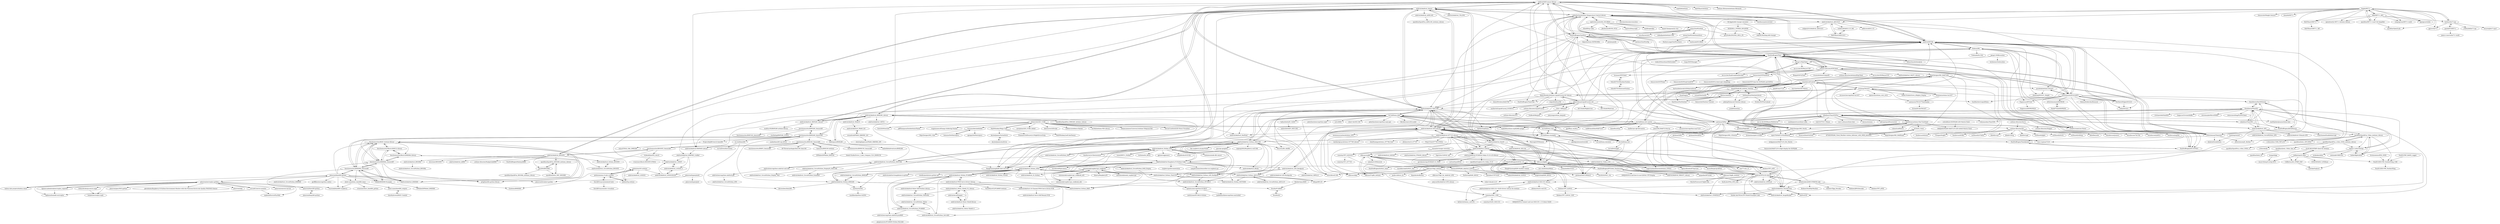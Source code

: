 digraph G {
"adafruit/DHT-sensor-library" -> "adafruit/Adafruit_Sensor"
"adafruit/DHT-sensor-library" -> "milesburton/Arduino-Temperature-Control-Library"
"adafruit/DHT-sensor-library" -> "adafruit/RTClib"
"adafruit/DHT-sensor-library" -> "knolleary/pubsubclient" ["e"=1]
"adafruit/DHT-sensor-library" -> "adafruit/Adafruit-GFX-Library"
"adafruit/DHT-sensor-library" -> "adafruit/Adafruit_SSD1306"
"adafruit/DHT-sensor-library" -> "esp8266/Arduino" ["e"=1]
"adafruit/DHT-sensor-library" -> "PaulStoffregen/OneWire"
"adafruit/DHT-sensor-library" -> "adafruit/Adafruit_Python_DHT"
"adafruit/DHT-sensor-library" -> "RobTillaart/Arduino" ["e"=1]
"adafruit/DHT-sensor-library" -> "bblanchon/ArduinoJson" ["e"=1]
"adafruit/DHT-sensor-library" -> "Arduino-IRremote/Arduino-IRremote" ["e"=1]
"adafruit/DHT-sensor-library" -> "adafruit/Adafruit-BMP085-Library"
"adafruit/DHT-sensor-library" -> "PaulStoffregen/Time"
"adafruit/DHT-sensor-library" -> "ThingPulse/esp8266-oled-ssd1306" ["e"=1]
"avishorp/TM1637" -> "bremme/arduino-tm1637"
"avishorp/TM1637" -> "NorthernWidget/DS3231"
"avishorp/TM1637" -> "jasonacox/TM1637TinyDisplay"
"avishorp/TM1637" -> "wayoda/LedControl"
"avishorp/TM1637" -> "PaulStoffregen/TimerOne" ["e"=1]
"avishorp/TM1637" -> "Seeed-Studio/Grove_4Digital_Display"
"avishorp/TM1637" -> "MajicDesigns/MD_MAX72XX"
"avishorp/TM1637" -> "adafruit/RTClib"
"avishorp/TM1637" -> "mcauser/micropython-tm1637" ["e"=1]
"avishorp/TM1637" -> "fdebrabander/Arduino-LiquidCrystal-I2C-library"
"avishorp/TM1637" -> "markruys/arduino-Max72xxPanel"
"avishorp/TM1637" -> "openwch/arduino_core_ch32" ["e"=1]
"rm-hull/luma.led_matrix" -> "JonA1961/MAX7219array"
"rm-hull/luma.led_matrix" -> "rm-hull/luma.core"
"rm-hull/luma.led_matrix" -> "rm-hull/luma.examples"
"rm-hull/luma.led_matrix" -> "mcauser/micropython-max7219" ["e"=1]
"rm-hull/luma.led_matrix" -> "rm-hull/luma.oled"
"rm-hull/luma.led_matrix" -> "rm-hull/luma.lcd"
"rm-hull/luma.led_matrix" -> "adafruit/Adafruit_Python_LED_Backpack"
"rm-hull/luma.led_matrix" -> "wayoda/LedControl"
"rm-hull/luma.led_matrix" -> "dbrgn/RPLCD"
"rm-hull/luma.led_matrix" -> "MajicDesigns/MD_MAX72XX"
"rm-hull/luma.led_matrix" -> "jgarff/rpi_ws281x" ["e"=1]
"rm-hull/luma.led_matrix" -> "tutRPi/multilineMAX7219"
"rm-hull/luma.led_matrix" -> "damellis/attiny" ["e"=1]
"rm-hull/luma.led_matrix" -> "hzeller/rpi-rgb-led-matrix" ["e"=1]
"rm-hull/luma.led_matrix" -> "MajicDesigns/MD_Parola"
"adafruit/Adafruit_CircuitPython_MotorKit" -> "adafruit/Adafruit-Motor-HAT-Python-Library"
"adafruit/Adafruit_CircuitPython_MotorKit" -> "adafruit/Adafruit_CircuitPython_Motor"
"mikalhart/TinyGPSPlus" -> "mikalhart/TinyGPS"
"mikalhart/TinyGPSPlus" -> "SlashDevin/NeoGPS"
"mikalhart/TinyGPSPlus" -> "sandeepmistry/arduino-LoRa" ["e"=1]
"mikalhart/TinyGPSPlus" -> "adafruit/Adafruit_GPS"
"mikalhart/TinyGPSPlus" -> "rocketscream/Low-Power" ["e"=1]
"mikalhart/TinyGPSPlus" -> "greiman/SdFat"
"mikalhart/TinyGPSPlus" -> "vshymanskyy/TinyGSM" ["e"=1]
"mikalhart/TinyGPSPlus" -> "LilyGO/TTGO-T-Beam" ["e"=1]
"mikalhart/TinyGPSPlus" -> "matthijskooijman/arduino-lmic" ["e"=1]
"mikalhart/TinyGPSPlus" -> "mcci-catena/arduino-lmic" ["e"=1]
"mikalhart/TinyGPSPlus" -> "kosma/minmea" ["e"=1]
"mikalhart/TinyGPSPlus" -> "plerup/espsoftwareserial" ["e"=1]
"mikalhart/TinyGPSPlus" -> "PaulStoffregen/Time"
"mikalhart/TinyGPSPlus" -> "me-no-dev/ESPAsyncWebServer" ["e"=1]
"mikalhart/TinyGPSPlus" -> "Bodmer/TFT_eSPI" ["e"=1]
"sparkfun/SparkFun_Ublox_Arduino_Library" -> "sparkfun/SparkFun_u-blox_GNSS_Arduino_Library"
"sparkfun/SparkFun_Ublox_Arduino_Library" -> "bolderflight/ublox"
"sparkfun/SparkFun_Ublox_Arduino_Library" -> "sparkfun/Qwiic_GPS-RTK2"
"sparkfun/SparkFun_Ublox_Arduino_Library" -> "u-blox/ublox-C099_F9P-uCS"
"sparkfun/SparkFun_Ublox_Arduino_Library" -> "PaulZC/ZED-F9P_FeatherWing_USB"
"sparkfun/SparkFun_Ublox_Arduino_Library" -> "loginov-rocks/UbxGps"
"olkal/HX711_ADC" -> "bogde/HX711"
"olkal/HX711_ADC" -> "RobTillaart/HX711"
"olkal/HX711_ADC" -> "queuetue/Q2-HX711-Arduino-Library"
"olkal/HX711_ADC" -> "sparkfun/HX711-Load-Cell-Amplifier"
"olkal/HX711_ADC" -> "compugician/HX711-multi"
"olkal/HX711_ADC" -> "tatobari/hx711py"
"olkal/HX711_ADC" -> "aguegu/ardulibs"
"riuson/lcd-image-converter" -> "sumotoy/TFT_ILI9163C"
"riuson/lcd-image-converter" -> "olikraus/ucglib"
"bogde/HX711" -> "sparkfun/HX711-Load-Cell-Amplifier"
"bogde/HX711" -> "olkal/HX711_ADC"
"bogde/HX711" -> "RobTillaart/HX711"
"bogde/HX711" -> "tatobari/hx711py"
"bogde/HX711" -> "aguegu/ardulibs"
"bogde/HX711" -> "compugician/HX711-multi"
"bogde/HX711" -> "sparkfun/OpenScale"
"bogde/HX711" -> "adafruit/Adafruit_ADS1X15"
"bogde/HX711" -> "milesburton/Arduino-Temperature-Control-Library"
"bogde/HX711" -> "itead/ITEADLIB_Arduino_Nextion"
"bogde/HX711" -> "queuetue/Q2-HX711-Arduino-Library"
"bogde/HX711" -> "SensorsIot/Weight-Sensors"
"bogde/HX711" -> "ggurov/hx711"
"bogde/HX711" -> "matthijskooijman/arduino-lmic" ["e"=1]
"bogde/HX711" -> "nimaltd/HX711" ["e"=1]
"boschsensortec/BSEC-Arduino-library" -> "boschsensortec/Bosch-BSEC2-Library"
"boschsensortec/BSEC-Arduino-library" -> "boschsensortec/BME68x_SensorAPI"
"boschsensortec/BSEC-Arduino-library" -> "adafruit/Adafruit_BME680"
"boschsensortec/BSEC-Arduino-library" -> "boschsensortec/Bosch-BME68x-Library"
"boschsensortec/BSEC-Arduino-library" -> "boschsensortec/BME680_SensorAPI"
"boschsensortec/BSEC-Arduino-library" -> "G6EJD/BME680-Example"
"boschsensortec/BSEC-Arduino-library" -> "Zanduino/BME680"
"pimoroni/enviroplus-python" -> "roscoe81/enviro-monitor"
"pimoroni/enviroplus-python" -> "tijmenvandenbrink/enviroplus_exporter"
"pimoroni/enviroplus-python" -> "robmarkcole/rpi-enviro-mqtt"
"pimoroni/enviroplus-python" -> "nophead/EnviroPlusWeb"
"pimoroni/enviroplus-python" -> "sighmon/homekit-enviroplus"
"pimoroni/enviroplus-python" -> "hotplot/enviroplus-mqtt"
"pimoroni/enviroplus-python" -> "pimoroni/pms5003-python"
"pimoroni/enviroplus-python" -> "gloveboxes/Raspberry-Pi-Python-Environment-Monitor-with-the-Pimoroni-Enviro-Air-Quality-PMS5003-Sensor"
"pimoroni/enviroplus-python" -> "pimoroni/bme680-python"
"pimoroni/enviroplus-python" -> "pimoroni/inky" ["e"=1]
"pimoroni/enviroplus-python" -> "pimoroni/bme280-python"
"pimoroni/enviroplus-python" -> "balena-labs-projects/balena-sense" ["e"=1]
"pimoroni/enviroplus-python" -> "pimoroni/unicorn-hat-hd" ["e"=1]
"ivyknob/bno055_stm32" -> "d-mironov/Bosch-BNO055-STM32"
"gandalf15/HX711" -> "tatobari/hx711py"
"gandalf15/HX711" -> "james-e-morris/hx711-multi"
"hallard/ArduiPi_OLED" -> "hallard/ArduiPi_SSD1306"
"pimoroni/bmp280-python" -> "pimoroni/bme280-python"
"pimoroni/bme280-python" -> "pimoroni/bmp280-python"
"adafruit/Adafruit-ST7735-Library" -> "adafruit/Adafruit-GFX-Library"
"adafruit/Adafruit-ST7735-Library" -> "adafruit/Adafruit_ILI9341"
"adafruit/Adafruit-ST7735-Library" -> "darkdarkgray/Arduino-ST7789-Library" ["e"=1]
"adafruit/Adafruit-ST7735-Library" -> "cbm80amiga/Arduino_ST7789_Fast" ["e"=1]
"adafruit/Adafruit-ST7735-Library" -> "adafruit/TFTLCD-Library"
"adafruit/Adafruit-ST7735-Library" -> "Bodmer/TFT_eSPI" ["e"=1]
"adafruit/Adafruit-ST7735-Library" -> "adafruit/Adafruit_SSD1306"
"adafruit/Adafruit-ST7735-Library" -> "olikraus/Ucglib_Arduino"
"adafruit/Adafruit-ST7735-Library" -> "adafruit/Adafruit_BusIO"
"adafruit/Adafruit-ST7735-Library" -> "PaulStoffregen/ILI9341_t3"
"adafruit/Adafruit-ST7735-Library" -> "adafruit/Adafruit-PCD8544-Nokia-5110-LCD-library"
"adafruit/Adafruit-ST7735-Library" -> "afiskon/stm32-st7735" ["e"=1]
"adafruit/Adafruit-ST7735-Library" -> "Floyd-Fish/ST7789-STM32" ["e"=1]
"adafruit/Adafruit-ST7735-Library" -> "Marzogh/SPIMemory" ["e"=1]
"adafruit/Adafruit-ST7735-Library" -> "sumotoy/TFT_ILI9163C"
"adafruit/Adafruit_CircuitPython_DHT" -> "adafruit/Adafruit_Python_DHT"
"adafruit/Adafruit_CircuitPython_DHT" -> "adafruit/Adafruit_CircuitPython_SSD1306"
"adafruit/Adafruit_CircuitPython_BME280" -> "adafruit/Adafruit_Python_BME280"
"adafruit/Adafruit_TouchScreen" -> "adafruit/TFTLCD-Library"
"adafruit/Adafruit_TouchScreen" -> "adafruit/Adafruit_ILI9341"
"adafruit/Adafruit_TouchScreen" -> "Smoke-And-Wires/TFT-Shield-Example-Code"
"adafruit/Adafruit_TouchScreen" -> "adafruit/Adafruit_ImageReader"
"adafruit/Adafruit_TouchScreen" -> "adafruit/Adafruit_STMPE610"
"adafruit/Adafruit_TouchScreen" -> "adafruit/SD"
"adafruit/SD" -> "adafruit/Adafruit_TouchScreen"
"adafruit/Adafruit_BusIO" -> "adafruit/Adafruit-GFX-Library"
"adafruit/Adafruit_BusIO" -> "adafruit/Adafruit_Sensor"
"adafruit/Adafruit_BusIO" -> "adafruit/Adafruit-BMP085-Library"
"adafruit/Adafruit_BusIO" -> "adafruit/Adafruit_SSD1306"
"adafruit/Adafruit_BusIO" -> "adafruit/Adafruit_TouchScreen"
"adafruit/Adafruit_BusIO" -> "adafruit/Adafruit_ILI9341"
"adafruit/Adafruit_BusIO" -> "adafruit/Adafruit_SH110x"
"adafruit/Adafruit-PCD8544-Nokia-5110-LCD-library" -> "carlosefr/pcd8544"
"adafruit/Adafruit-PCD8544-Nokia-5110-LCD-library" -> "adafruit/Adafruit-GFX-Library"
"adafruit/Adafruit-PCD8544-Nokia-5110-LCD-library" -> "sparkfun/GraphicLCD_Nokia_5110"
"adafruit/Adafruit-PCD8544-Nokia-5110-LCD-library" -> "adafruit/Adafruit_Nokia_LCD"
"adafruit/Adafruit-PCD8544-Nokia-5110-LCD-library" -> "gavinlyonsrepo/NOKIA5110_TEXT"
"adafruit/Adafruit-PCD8544-Nokia-5110-LCD-library" -> "adafruit/Adafruit_ILI9341"
"adafruit/Adafruit_ILI9341" -> "adafruit/TFTLCD-Library"
"adafruit/Adafruit_ILI9341" -> "adafruit/Adafruit_TouchScreen"
"adafruit/Adafruit_ILI9341" -> "PaulStoffregen/ILI9341_t3"
"adafruit/Adafruit_ILI9341" -> "PaulStoffregen/XPT2046_Touchscreen"
"adafruit/Adafruit_ILI9341" -> "adafruit/Adafruit-GFX-Library"
"adafruit/Adafruit_ILI9341" -> "adafruit/Adafruit_ImageReader"
"adafruit/Adafruit_ILI9341" -> "adafruit/Adafruit-ST7735-Library"
"adafruit/Adafruit_ILI9341" -> "Bodmer/TFT_ILI9341"
"adafruit/Adafruit_ILI9341" -> "adafruit/Adafruit_ILI9340"
"adafruit/Adafruit_ILI9341" -> "adafruit/Adafruit_FT6206_Library"
"adafruit/Adafruit_ILI9341" -> "adafruit/Adafruit_STMPE610"
"adafruit/Adafruit_ILI9341" -> "fagci/stm-ILI9341-spi" ["e"=1]
"adafruit/Adafruit_ILI9341" -> "Sermus/ESP8266_Adafruit_ILI9341"
"adafruit/Adafruit_ILI9341" -> "olikraus/ucglib"
"adafruit/Adafruit_ILI9341" -> "adafruit/Adafruit-PCD8544-Nokia-5110-LCD-library"
"adafruit/Adafruit_CircuitPython_ServoKit" -> "adafruit/Adafruit_CircuitPython_Motor"
"timofurrer/w1thermsensor" -> "adafruit/Adafruit_Python_DHT"
"timofurrer/w1thermsensor" -> "adafruit/Adafruit_Python_GPIO"
"timofurrer/w1thermsensor" -> "adafruit/Adafruit-Raspberry-Pi-Python-Code"
"olikraus/U8g2_for_Adafruit_GFX" -> "joeycastillo/Adafruit-GFX-Library"
"adafruit/Adafruit_CircuitPython_ADS1x15" -> "adafruit/Adafruit_Python_ADS1x15"
"MajicDesigns/MD_MAX72XX" -> "MajicDesigns/MD_Parola"
"MajicDesigns/MD_MAX72XX" -> "MajicDesigns/MD_MAXPanel"
"MajicDesigns/MD_MAX72XX" -> "squix78/MAX7219LedMatrix"
"MajicDesigns/MD_MAX72XX" -> "wayoda/LedControl"
"MajicDesigns/MD_MAX72XX" -> "markruys/arduino-Max72xxPanel"
"MajicDesigns/MD_MAX72XX" -> "riyas-org/max7219"
"MajicDesigns/MD_MAX72XX" -> "bartoszbielawski/LEDMatrixDriver"
"adafruit/AccelStepper" -> "adafruit/Adafruit-Motor-Shield-library"
"adafruit/AccelStepper" -> "adafruit/Adafruit_Motor_Shield_V2_Library"
"alexh-name/bsec_bme680_linux" -> "rstoermer/bsec_bme680_python"
"alexh-name/bsec_bme680_linux" -> "alexh-name/bme680_outputs"
"alexh-name/bsec_bme680_linux" -> "twartzek/bme680-raspberry"
"adafruit/Adafruit_Motor_Shield_V2_Library" -> "adafruit/Adafruit-Motor-Shield-library"
"adafruit/Adafruit_Motor_Shield_V2_Library" -> "adafruit/Adafruit_CircuitPython_MotorKit"
"adafruit/Adafruit_Motor_Shield_V2_Library" -> "adafruit/AccelStepper"
"KivApple/dell-charger-emulator" -> "sekyHC/Hacking-dell-charger"
"KivApple/dell-charger-emulator" -> "HclX/DELL_POWER_SPOOFER"
"mikalhart/TinyGPS" -> "mikalhart/TinyGPSPlus"
"mikalhart/TinyGPS" -> "SlashDevin/NeoGPS"
"mikalhart/TinyGPS" -> "adafruit/Adafruit_GPS"
"mikalhart/TinyGPS" -> "SlashDevin/NeoSWSerial"
"mikalhart/TinyGPS" -> "PaulStoffregen/AltSoftSerial"
"adafruit/TFTLCD-Library" -> "adafruit/Adafruit_TouchScreen"
"adafruit/TFTLCD-Library" -> "adafruit/Adafruit_ILI9341"
"adafruit/TFTLCD-Library" -> "adafruit/Adafruit_ImageReader"
"adafruit/TFTLCD-Library" -> "adafruit/Adafruit-GFX-Library"
"adafruit/TFTLCD-Library" -> "PaulStoffregen/XPT2046_Touchscreen"
"adafruit/TFTLCD-Library" -> "XarkLabs/PDQ_GFX_Libs"
"adafruit/TFTLCD-Library" -> "Smoke-And-Wires/TFT-Shield-Example-Code"
"adafruit/TFTLCD-Library" -> "adafruit/Adafruit-SSD1351-library"
"adafruit/TFTLCD-Library" -> "prenticedavid/MCUFRIEND_kbv"
"adafruit/TFTLCD-Library" -> "PaulStoffregen/ILI9341_t3"
"adafruit/TFTLCD-Library" -> "adafruit/Adafruit_SPIFlash" ["e"=1]
"pimoroni/bme680-python" -> "boschsensortec/BME680_SensorAPI"
"pimoroni/bme680-python" -> "adafruit/Adafruit_CircuitPython_BME680"
"pimoroni/bme680-python" -> "alexh-name/bsec_bme680_linux"
"pimoroni/bme680-python" -> "pi3g/bme68x-python-library"
"pimoroni/bme680-python" -> "pimoroni/breakout-garden"
"pimoroni/bme680-python" -> "G6EJD/BME680-Example"
"pimoroni/bme680-python" -> "balena-labs-projects/balena-sense" ["e"=1]
"pimoroni/bme680-python" -> "boschsensortec/BME68x_SensorAPI"
"pimoroni/bme680-python" -> "adafruit/Adafruit_BME680"
"pimoroni/bme680-python" -> "twartzek/bme680-raspberry"
"pimoroni/bme680-python" -> "boschsensortec/BSEC-Arduino-library"
"pimoroni/bme680-python" -> "geoffklee/micropython-smbus"
"pimoroni/bme680-python" -> "pimoroni/enviroplus-python"
"Reinbert/pca9685" -> "TeraHz/PCA9685"
"G6EJD/BME680-Example" -> "boschsensortec/BSEC-Arduino-library"
"G6EJD/BME680-Example" -> "boschsensortec/BME680_SensorAPI"
"G6EJD/BME680-Example" -> "DFRobot/DFRobot_BME680"
"adafruit/Adafruit_CircuitPython_DisplayIO_SSD1306" -> "adafruit/Adafruit_CircuitPython_Display_Text" ["e"=1]
"adafruit/Adafruit_CircuitPython_DisplayIO_SSD1306" -> "adafruit/Adafruit_CircuitPython_framebuf"
"jarzebski/Arduino-DS3231" -> "JChristensen/DS3232RTC"
"jarzebski/Arduino-DS3231" -> "sleemanj/DS3231_Simple"
"NorthernWidget/DS3231" -> "adafruit/RTClib"
"NorthernWidget/DS3231" -> "rodan/ds3231"
"Coffeetrac/AG_NTRIP_ESP" -> "mnltake/lvglnavi"
"adafruit/Adafruit_BME680" -> "boschsensortec/BME680_SensorAPI"
"adafruit/Adafruit_BME680" -> "Zanduino/BME680"
"adafruit/Adafruit_BME680" -> "boschsensortec/BSEC-Arduino-library"
"simonmonk/raspberrypi_cookbook_ed3" -> "simonmonk/raspberrypi_cookbook_ed2"
"simonmonk/raspberrypi_cookbook_ed3" -> "simonmonk/raspberrypi_cookbook"
"pimoroni/hyperpixel4" -> "pimoroni/hyperpixel"
"pimoroni/hyperpixel4" -> "pimoroni/breakout-garden"
"HclX/DELL_POWER_SPOOFER" -> "sekyHC/Hacking-dell-charger"
"HclX/DELL_POWER_SPOOFER" -> "garyStofer/DS2502_DELL_PS"
"jyberg/Enhanced-Nextion-Library" -> "yozik04/nextion"
"IZ76/ESP8266_Clock_Weather-station_Informer_with_WEB_interface" -> "IZ76/VZ_Clock"
"GLAY-AK2/NTRIP-client-for-Arduino" -> "Coffeetrac/AG_NTRIP_ESP"
"GLAY-AK2/NTRIP-client-for-Arduino" -> "nebkat/esp32-xbee"
"adafruit/Adafruit_10DOF" -> "adafruit/Adafruit_L3GD20_U"
"PaulZC/ZED-F9P_FeatherWing_USB" -> "PaulZC/ZED-F9P_FeatherWing"
"adafruit/Adafruit_CircuitPython_Motor" -> "adafruit/Adafruit_CircuitPython_PCA9685"
"PaulZC/F9P_RAWX_Logger" -> "PaulZC/ZED-F9P_FeatherWing_USB"
"sparkfun/SparkFun_BNO080_Arduino_Library" -> "sparkfun/Qwiic_IMU_BNO080"
"sparkfun/SparkFun_BNO080_Arduino_Library" -> "jps2000/BNO080"
"sparkfun/Qwiic_IMU_BNO080" -> "sparkfun/SparkFun_BNO080_Arduino_Library"
"adafruit/Adafruit_L3GD20_U" -> "adafruit/Adafruit_10DOF"
"adafruit/Adafruit_L3GD20_U" -> "adafruit/Adafruit_LSM303DLHC"
"hcwinsemius/RTK_GNSS" -> "PaulZC/ZED-F9P_FeatherWing_USB"
"boschsensortec/BMM150_SensorAPI" -> "Seeed-Studio/Grove_3_Axis_Compass_V2.0_BMM150"
"timothybrown/BSEC-Conduit" -> "alexh-name/bme680_outputs"
"alexh-name/bme680_outputs" -> "timothybrown/BSEC-Conduit"
"adafruit/Adafruit_FRAM_I2C" -> "sosandroid/FRAM_MB85RC_I2C"
"PaulStoffregen/ILI9341_t3" -> "PaulStoffregen/ILI9341_fonts"
"PaulStoffregen/ILI9341_t3" -> "KurtE/ILI9341_t3n" ["e"=1]
"PaulStoffregen/ILI9341_t3" -> "Bodmer/TFT_ILI9341"
"PaulStoffregen/ILI9341_t3" -> "PaulStoffregen/XPT2046_Touchscreen"
"PaulStoffregen/ILI9341_t3" -> "marekburiak/ILI9341_due"
"PaulStoffregen/ILI9341_t3" -> "adafruit/Adafruit_ILI9341"
"PaulStoffregen/ILI9341_t3" -> "Sermus/ESP8266_Adafruit_ILI9341"
"PaulStoffregen/ILI9341_t3" -> "nox771/i2c_t3" ["e"=1]
"PaulStoffregen/ILI9341_t3" -> "adafruit/Adafruit_STMPE610"
"PaulStoffregen/Time" -> "JChristensen/Timezone"
"PaulStoffregen/Time" -> "PaulStoffregen/TimeAlarms"
"PaulStoffregen/Time" -> "PaulStoffregen/DS1307RTC"
"PaulStoffregen/Time" -> "JChristensen/DS3232RTC"
"PaulStoffregen/Time" -> "arduino-libraries/NTPClient"
"PaulStoffregen/Time" -> "adafruit/RTClib"
"PaulStoffregen/Time" -> "ThingPulse/esp8266-oled-ssd1306" ["e"=1]
"PaulStoffregen/Time" -> "PaulStoffregen/OneWire"
"PaulStoffregen/Time" -> "milesburton/Arduino-Temperature-Control-Library"
"PaulStoffregen/Time" -> "tzapu/WiFiManager" ["e"=1]
"PaulStoffregen/Time" -> "me-no-dev/EspExceptionDecoder" ["e"=1]
"PaulStoffregen/Time" -> "bblanchon/ArduinoJson" ["e"=1]
"PaulStoffregen/Time" -> "Makuna/Rtc"
"PaulStoffregen/Time" -> "Links2004/arduinoWebSockets" ["e"=1]
"PaulStoffregen/Time" -> "gmag11/NtpClient"
"Seithan/EasyNextionLibrary" -> "itead/ITEADLIB_Arduino_Nextion"
"Seithan/EasyNextionLibrary" -> "jyberg/Enhanced-Nextion-Library"
"Seithan/EasyNextionLibrary" -> "Nredor/ESPNexUpload"
"wollewald/ADS1115_WE" -> "RobTillaart/ADS1X15"
"greiman/SdFat" -> "greiman/SdFat-beta"
"greiman/SdFat" -> "greiman/SSD1306Ascii" ["e"=1]
"greiman/SdFat" -> "rocketscream/Low-Power" ["e"=1]
"greiman/SdFat" -> "PaulStoffregen/Time"
"greiman/SdFat" -> "adafruit/Adafruit-GFX-Library"
"greiman/SdFat" -> "mikalhart/TinyGPSPlus"
"greiman/SdFat" -> "arduino-libraries/SD"
"greiman/SdFat" -> "Marzogh/SPIMemory" ["e"=1]
"greiman/SdFat" -> "Optiboot/optiboot" ["e"=1]
"greiman/SdFat" -> "adafruit/SD"
"greiman/SdFat" -> "SlashDevin/NeoGPS"
"greiman/SdFat" -> "nox771/i2c_t3" ["e"=1]
"greiman/SdFat" -> "adafruit/RTClib"
"greiman/SdFat" -> "greiman/DigitalIO"
"greiman/SdFat" -> "Bodmer/TFT_eSPI" ["e"=1]
"greiman/SdFat-beta" -> "greiman/SdFat"
"greiman/SdFat-beta" -> "greiman/SdFs"
"greiman/SdFat-beta" -> "greiman/SerialPort"
"boschsensortec/BMP280_SensorAPI" -> "adafruit/Adafruit_BMP280_Library"
"boschsensortec/BMP280_SensorAPI" -> "boschsensortec/BMP180_SensorAPI"
"boschsensortec/BMP280_SensorAPI" -> "boschsensortec/BME280_SensorAPI"
"boschsensortec/BMP280_SensorAPI" -> "ciastkolog/BMP280_STM32"
"sparkfun/Qwiic_Ublox_Gps_Py" -> "sparkfun/Qwiic_Py"
"rm-hull/luma.oled" -> "rm-hull/luma.examples"
"rm-hull/luma.oled" -> "rm-hull/luma.core"
"rm-hull/luma.oled" -> "adafruit/Adafruit_Python_SSD1306"
"rm-hull/luma.oled" -> "rm-hull/luma.lcd"
"rm-hull/luma.oled" -> "BLavery/lib_oled96"
"rm-hull/luma.oled" -> "adafruit/Adafruit_SSD1306"
"rm-hull/luma.oled" -> "hallard/ArduiPi_OLED"
"rm-hull/luma.oled" -> "rm-hull/luma.led_matrix"
"rm-hull/luma.oled" -> "notro/fbtft" ["e"=1]
"rm-hull/luma.oled" -> "adafruit/Adafruit_CircuitPython_SSD1306"
"rm-hull/luma.oled" -> "robert-hh/SH1106" ["e"=1]
"rm-hull/luma.oled" -> "peterhinch/micropython-nano-gui" ["e"=1]
"rm-hull/luma.oled" -> "BetaRavener/uPyLoader" ["e"=1]
"rm-hull/luma.oled" -> "lexus2k/ssd1306" ["e"=1]
"rm-hull/luma.oled" -> "peterhinch/micropython-mqtt" ["e"=1]
"SlashDevin/NeoGPS" -> "mikalhart/TinyGPSPlus"
"SlashDevin/NeoGPS" -> "loginov-rocks/UbxGps"
"SlashDevin/NeoGPS" -> "SlashDevin/NeoSWSerial"
"SlashDevin/NeoGPS" -> "mikalhart/TinyGPS"
"SlashDevin/NeoGPS" -> "bolderflight/ublox"
"SlashDevin/NeoGPS" -> "adafruit/Adafruit_GPS"
"SlashDevin/NeoGPS" -> "PaulStoffregen/AltSoftSerial"
"SlashDevin/NeoGPS" -> "rlogiacco/CircularBuffer" ["e"=1]
"SlashDevin/NeoGPS" -> "greiman/SdFat"
"SlashDevin/NeoGPS" -> "stevemarple/MicroNMEA"
"SlashDevin/NeoGPS" -> "sparkfun/SparkFun_Ublox_Arduino_Library"
"SlashDevin/NeoGPS" -> "semuconsulting/PyGPSClient" ["e"=1]
"SlashDevin/NeoGPS" -> "vshymanskyy/TinyGSM" ["e"=1]
"SlashDevin/NeoGPS" -> "lexus2k/ssd1306" ["e"=1]
"SlashDevin/NeoGPS" -> "cristiansteib/Sim800l" ["e"=1]
"adafruit/Adafruit_Python_GPIO" -> "adafruit/Adafruit_Python_BME280"
"adafruit/Adafruit_Python_GPIO" -> "adafruit/Adafruit_Python_PureIO"
"adafruit/Adafruit_Python_GPIO" -> "adafruit/Adafruit_Python_BMP"
"adafruit/Adafruit_Python_GPIO" -> "adafruit/Adafruit-Raspberry-Pi-Python-Code"
"adafruit/Adafruit_Python_GPIO" -> "adafruit/Adafruit_Python_SSD1306"
"adafruit/Adafruit_Python_GPIO" -> "adafruit/adafruit-beaglebone-io-python" ["e"=1]
"adafruit/Adafruit_Python_GPIO" -> "sim0nx/tsl2561"
"adafruit/Adafruit_Python_GPIO" -> "adafruit/Adafruit_Python_CharLCD"
"adafruit/Adafruit_Python_GPIO" -> "adafruit/Adafruit_Python_PCA9685"
"adafruit/Adafruit_Python_GPIO" -> "adafruit/Adafruit_IO_Python" ["e"=1]
"adafruit/Adafruit_Python_GPIO" -> "adafruit/Adafruit_Python_ADS1x15"
"adafruit/Adafruit_Python_GPIO" -> "adafruit/Adafruit_CircuitPython_BME280"
"adafruit/Adafruit_Python_GPIO" -> "adafruit/Adafruit_Python_MCP3008"
"adafruit/Adafruit_Python_GPIO" -> "adafruit/Adafruit_Python_LED_Backpack"
"adafruit/Adafruit_Python_GPIO" -> "romilly/quick2wire-python-api"
"boschsensortec/BNO055_SensorAPI" -> "ivyknob/bno055_stm32"
"boschsensortec/BNO055_SensorAPI" -> "adafruit/Adafruit_BNO055"
"boschsensortec/BNO055_SensorAPI" -> "boschsensortec/BMI160_SensorAPI"
"boschsensortec/BNO055_SensorAPI" -> "adafruit/Adafruit_Python_BNO055"
"PaulStoffregen/OneWire" -> "milesburton/Arduino-Temperature-Control-Library"
"PaulStoffregen/OneWire" -> "orgua/OneWireHub"
"PaulStoffregen/OneWire" -> "PaulStoffregen/Time"
"PaulStoffregen/OneWire" -> "matmunk/DS18B20"
"PaulStoffregen/OneWire" -> "adafruit/DHT-sensor-library"
"PaulStoffregen/OneWire" -> "jeelabs/jeelib" ["e"=1]
"PaulStoffregen/OneWire" -> "PaulStoffregen/TimerOne" ["e"=1]
"PaulStoffregen/OneWire" -> "thijse/Arduino-EEPROMEx" ["e"=1]
"PaulStoffregen/OneWire" -> "adafruit/RTClib"
"PaulStoffregen/OneWire" -> "adafruit/Adafruit_SSD1306"
"PaulStoffregen/OneWire" -> "pstolarz/OneWireNg"
"PaulStoffregen/OneWire" -> "greiman/SSD1306Ascii" ["e"=1]
"PaulStoffregen/OneWire" -> "adafruit/Adafruit-BMP085-Library"
"PaulStoffregen/OneWire" -> "fdebrabander/Arduino-LiquidCrystal-I2C-library"
"PaulStoffregen/OneWire" -> "rocketscream/Low-Power" ["e"=1]
"RobTillaart/HX711" -> "RobTillaart/HX711_MP"
"adafruit/Adafruit-BMP085-Library" -> "adafruit/Adafruit_BMP085_Unified"
"adafruit/Adafruit_Python_SSD1306" -> "rm-hull/luma.oled"
"adafruit/Adafruit_Python_SSD1306" -> "adafruit/Adafruit_CircuitPython_SSD1306"
"adafruit/Adafruit_Python_SSD1306" -> "adafruit/Adafruit_SSD1306"
"adafruit/Adafruit_Python_SSD1306" -> "rm-hull/luma.examples"
"adafruit/Adafruit_Python_SSD1306" -> "adafruit/Adafruit_Python_GPIO"
"adafruit/Adafruit_Python_SSD1306" -> "guyc/py-gaugette"
"adafruit/Adafruit_Python_SSD1306" -> "adafruit/Adafruit_Python_BMP"
"adafruit/Adafruit_Python_SSD1306" -> "adafruit/Adafruit-Raspberry-Pi-Python-Code"
"adafruit/Adafruit_Python_SSD1306" -> "adafruit/Adafruit_Python_DHT"
"adafruit/Adafruit_Python_SSD1306" -> "nopnop2002/Raspberry-ssd1306"
"adafruit/Adafruit_Python_SSD1306" -> "BLavery/lib_oled96"
"adafruit/Adafruit_Python_SSD1306" -> "adafruit/Adafruit_Python_MCP3008"
"adafruit/Adafruit_Python_SSD1306" -> "the-raspberry-pi-guy/OLED"
"adafruit/Adafruit_Python_SSD1306" -> "adafruit/Adafruit_Python_ADS1x15"
"adafruit/Adafruit_Python_SSD1306" -> "adafruit/Adafruit_Blinka" ["e"=1]
"boschsensortec/BME280_SensorAPI" -> "adafruit/Adafruit_BME280_Library"
"boschsensortec/BME280_SensorAPI" -> "boschsensortec/BMP280_SensorAPI"
"boschsensortec/BME280_SensorAPI" -> "boschsensortec/BME680_SensorAPI"
"boschsensortec/BME280_SensorAPI" -> "boschsensortec/BME68x_SensorAPI"
"boschsensortec/BME280_SensorAPI" -> "boschsensortec/BMI160_SensorAPI"
"boschsensortec/BME280_SensorAPI" -> "boschsensortec/BSEC-Arduino-library"
"boschsensortec/BME280_SensorAPI" -> "ProjectsByJRP/stm32-bme280"
"boschsensortec/BME280_SensorAPI" -> "yanbe/bme280-esp-idf-i2c"
"boschsensortec/BME280_SensorAPI" -> "adafruit/Adafruit_Python_BME280"
"boschsensortec/BME280_SensorAPI" -> "finitespace/BME280"
"boschsensortec/BME280_SensorAPI" -> "rm-hull/bme280"
"adafruit/Adafruit_Python_DHT" -> "adafruit/Adafruit-Raspberry-Pi-Python-Code"
"adafruit/Adafruit_Python_DHT" -> "adafruit/Adafruit_CircuitPython_DHT"
"adafruit/Adafruit_Python_DHT" -> "adafruit/Adafruit_Python_BMP"
"adafruit/Adafruit_Python_DHT" -> "adafruit/DHT-sensor-library"
"adafruit/Adafruit_Python_DHT" -> "szazo/DHT11_Python"
"adafruit/Adafruit_Python_DHT" -> "adafruit/Adafruit_Python_SSD1306"
"adafruit/Adafruit_Python_DHT" -> "timofurrer/w1thermsensor"
"adafruit/Adafruit_Python_DHT" -> "technion/lol_dht22"
"adafruit/Adafruit_Python_DHT" -> "adafruit/Adafruit_Python_CharLCD"
"adafruit/Adafruit_Python_DHT" -> "waveform80/picamera" ["e"=1]
"adafruit/Adafruit_Python_DHT" -> "adafruit/Adafruit_Python_GPIO"
"adafruit/Adafruit_Python_DHT" -> "gpiozero/gpiozero" ["e"=1]
"adafruit/Adafruit_Python_DHT" -> "ninjablocks/433Utils" ["e"=1]
"adafruit/Adafruit_Python_DHT" -> "momenso/node-dht-sensor" ["e"=1]
"adafruit/Adafruit_Python_DHT" -> "rm-hull/luma.oled"
"roscoe81/enviro-monitor" -> "sighmon/homekit-enviroplus"
"roscoe81/enviro-monitor" -> "pimoroni/enviroplus-python"
"roscoe81/enviro-monitor" -> "nophead/EnviroPlusWeb"
"cpetrich/counterfeit_DS18B20" -> "pstolarz/OneWireNg"
"cpetrich/counterfeit_DS18B20" -> "milesburton/Arduino-Temperature-Control-Library"
"cpetrich/counterfeit_DS18B20" -> "espressif/esp-mqtt" ["e"=1]
"cpetrich/counterfeit_DS18B20" -> "kanflo/opendps" ["e"=1]
"cpetrich/counterfeit_DS18B20" -> "daniel-thompson/i2c-star" ["e"=1]
"cpetrich/counterfeit_DS18B20" -> "orgua/OneWireHub"
"cpetrich/counterfeit_DS18B20" -> "Edzelf/Esp-radio" ["e"=1]
"cpetrich/counterfeit_DS18B20" -> "jdesbonnet/RCWL-0516" ["e"=1]
"RobTillaart/ADS1X15" -> "wollewald/ADS1115_WE"
"RobTillaart/ADS1X15" -> "adafruit/Adafruit_ADS1X15"
"Makuna/Rtc" -> "JChristensen/DS3232RTC"
"Makuna/Rtc" -> "Naguissa/uRTCLib"
"Makuna/Rtc" -> "adafruit/RTClib"
"Makuna/Rtc" -> "sleemanj/DS3231_Simple"
"Makuna/Rtc" -> "Treboada/Ds1302"
"Makuna/Rtc" -> "PaulStoffregen/DS1307RTC"
"Makuna/Rtc" -> "PaulStoffregen/Time"
"Makuna/Rtc" -> "adafruit/Adafruit_SPIFlash" ["e"=1]
"sparkfun/HX711-Load-Cell-Amplifier" -> "bogde/HX711"
"sparkfun/HX711-Load-Cell-Amplifier" -> "sparkfun/OpenScale"
"marekburiak/ILI9341_due" -> "PaulStoffregen/ILI9341_t3"
"adafruit/Adafruit_Nokia_LCD" -> "XavierBerger/pcd8544"
"PaulStoffregen/AltSoftSerial" -> "SlashDevin/NeoSWSerial"
"PaulStoffregen/AltSoftSerial" -> "GreyGnome/EnableInterrupt" ["e"=1]
"PaulStoffregen/AltSoftSerial" -> "JChristensen/Timezone"
"adafruit/Adafruit_BNO08x" -> "adafruit/Adafruit_CircuitPython_BNO08x"
"pololu/minimu-9-ahrs-arduino" -> "pololu/l3g-arduino"
"pololu/minimu-9-ahrs-arduino" -> "pololu/lsm303-arduino"
"pololu/minimu-9-ahrs-arduino" -> "DavidEGrayson/minimu9-ahrs"
"PaulStoffregen/TimeAlarms" -> "PaulStoffregen/DS1307RTC"
"PaulStoffregen/TimeAlarms" -> "PaulStoffregen/Time"
"adafruit/Adafruit_Python_CharLCD" -> "dbrgn/RPLCD"
"adafruit/Adafruit_Python_CharLCD" -> "adafruit/Adafruit_Python_GPIO"
"sumotoy/TFT_ILI9163C" -> "sumotoy/TFT_ST7735"
"sumotoy/TFT_ILI9163C" -> "Sermus/ESP8266_Adafruit_ILI9341"
"nebkat/esp32-xbee" -> "Coffeetrac/AG_NTRIP_ESP"
"nebkat/esp32-xbee" -> "GLAY-AK2/NTRIP-client-for-Arduino"
"nebkat/esp32-xbee" -> "GNSSOEM/ELT_RTKBase" ["e"=1]
"nebkat/esp32-xbee" -> "mnltake/lvglnavi"
"nebkat/esp32-xbee" -> "incarvr6/esp32-ntrip-DUO"
"nebkat/esp32-xbee" -> "PaulZC/ZED-F9P_FeatherWing_USB"
"IZ76/VZ_Clock" -> "IZ76/ESP8266_Clock_Weather-station_Informer_with_WEB_interface"
"IZ76/VZ_Clock" -> "WiseLord/matrixclock"
"pololu/lsm303-arduino" -> "pololu/l3g-arduino"
"pololu/lsm303-arduino" -> "pololu/minimu-9-ahrs-arduino"
"pololu/lsm303-arduino" -> "adafruit/Adafruit_LSM303DLHC"
"pololu/lsm303-arduino" -> "adafruit/Adafruit_LSM303"
"robmarkcole/rpi-enviro-mqtt" -> "hotplot/enviroplus-mqtt"
"jasonacox/TM1637TinyDisplay" -> "Erriez/ErriezTM1637"
"adafruit/Adafruit-Motor-HAT-Python-Library" -> "adafruit/Adafruit_CircuitPython_MotorKit"
"tijmenvandenbrink/enviroplus_exporter" -> "sighmon/homekit-enviroplus"
"tijmenvandenbrink/enviroplus_exporter" -> "pimoroni/enviroplus-python"
"adafruit/Adafruit_Python_BMP" -> "adafruit/Adafruit_Python_BME280"
"adafruit/Adafruit_Python_LED_Backpack" -> "adafruit/Adafruit_CircuitPython_HT16K33"
"adafruit/Adafruit_Python_LED_Backpack" -> "hybotics/micropython-ht16k33"
"sosandroid/FRAM_MB85RC_I2C" -> "christophepersoz/FRAM_MB85RS_SPI"
"sosandroid/FRAM_MB85RC_I2C" -> "adafruit/Adafruit_FRAM_I2C"
"adafruit/Adafruit-GFX-Library" -> "adafruit/Adafruit_SSD1306"
"adafruit/Adafruit-GFX-Library" -> "adafruit/Adafruit-ST7735-Library"
"adafruit/Adafruit-GFX-Library" -> "adafruit/Adafruit_ILI9341"
"adafruit/Adafruit-GFX-Library" -> "Bodmer/TFT_eSPI" ["e"=1]
"adafruit/Adafruit-GFX-Library" -> "olikraus/u8g2" ["e"=1]
"adafruit/Adafruit-GFX-Library" -> "adafruit/Adafruit-PCD8544-Nokia-5110-LCD-library"
"adafruit/Adafruit-GFX-Library" -> "adafruit/Adafruit_BusIO"
"adafruit/Adafruit-GFX-Library" -> "adafruit/TFTLCD-Library"
"adafruit/Adafruit-GFX-Library" -> "olikraus/u8glib"
"adafruit/Adafruit-GFX-Library" -> "adafruit/Adafruit_NeoPixel" ["e"=1]
"adafruit/Adafruit-GFX-Library" -> "ThingPulse/esp8266-oled-ssd1306" ["e"=1]
"adafruit/Adafruit-GFX-Library" -> "adafruit/Adafruit_Sensor"
"adafruit/Adafruit-GFX-Library" -> "rogerclarkmelbourne/Arduino_STM32" ["e"=1]
"adafruit/Adafruit-GFX-Library" -> "moononournation/Arduino_GFX" ["e"=1]
"adafruit/Adafruit-GFX-Library" -> "adafruit/Adafruit_LED_Backpack"
"itead/ITEADLIB_Arduino_Nextion" -> "bborncr/nextion"
"itead/ITEADLIB_Arduino_Nextion" -> "DanNixon/NeoNextion"
"itead/ITEADLIB_Arduino_Nextion" -> "Seithan/EasyNextionLibrary"
"itead/ITEADLIB_Arduino_Nextion" -> "itead/Segnix" ["e"=1]
"itead/ITEADLIB_Arduino_Nextion" -> "jyberg/Enhanced-Nextion-Library"
"itead/ITEADLIB_Arduino_Nextion" -> "Nredor/ESPNexUpload"
"itead/ITEADLIB_Arduino_Nextion" -> "sstaub/NextionX2"
"MaltWhiskey/Mega-Cube" -> "itsharryle/LED_CUBE"
"MaltWhiskey/Mega-Cube" -> "MaltWhiskey/LedCubeTeensy"
"MaltWhiskey/Mega-Cube" -> "AncientJames/VortexParts"
"MaltWhiskey/Mega-Cube" -> "PlummersSoftwareLLC/NightDriverStrip" ["e"=1]
"Chris--A/Keypad" -> "joeyoung/arduino_keypads"
"Chris--A/Keypad" -> "Nullkraft/Keypad"
"arduino-libraries/LiquidCrystal" -> "arduino-libraries/TFT"
"arduino-libraries/LiquidCrystal" -> "johnrickman/LiquidCrystal_I2C"
"Sermus/ESP8266_Adafruit_ILI9341" -> "Perfer/esp8266_ili9341"
"Sermus/ESP8266_Adafruit_ILI9341" -> "gnulabis/UTFT-ESP"
"Sermus/ESP8266_Adafruit_ILI9341" -> "Links2004/Adafruit_ILI9341"
"Sermus/ESP8266_Adafruit_ILI9341" -> "magore/esp8266_ili9341"
"olikraus/u8glib" -> "olikraus/u8g2" ["e"=1]
"olikraus/u8glib" -> "adafruit/Adafruit_SSD1306"
"olikraus/u8glib" -> "olikraus/U8g2_Arduino"
"olikraus/u8glib" -> "olikraus/U8glib_Arduino"
"olikraus/u8glib" -> "olikraus/ucglib"
"olikraus/u8glib" -> "adafruit/Adafruit-GFX-Library"
"olikraus/u8glib" -> "rogerclarkmelbourne/Arduino_STM32" ["e"=1]
"olikraus/u8glib" -> "greiman/SSD1306Ascii" ["e"=1]
"olikraus/u8glib" -> "ThingPulse/esp8266-weather-station" ["e"=1]
"olikraus/u8glib" -> "ThingPulse/esp8266-oled-ssd1306" ["e"=1]
"olikraus/u8glib" -> "neu-rah/ArduinoMenu" ["e"=1]
"olikraus/u8glib" -> "PaulStoffregen/Time"
"olikraus/u8glib" -> "SpenceKonde/ATTinyCore" ["e"=1]
"olikraus/u8glib" -> "achimdoebler/UGUI" ["e"=1]
"olikraus/u8glib" -> "Bodmer/TFT_eSPI" ["e"=1]
"fdebrabander/Arduino-LiquidCrystal-I2C-library" -> "johnrickman/LiquidCrystal_I2C"
"fdebrabander/Arduino-LiquidCrystal-I2C-library" -> "milesburton/Arduino-Temperature-Control-Library"
"fdebrabander/Arduino-LiquidCrystal-I2C-library" -> "arduino-libraries/LiquidCrystal"
"fdebrabander/Arduino-LiquidCrystal-I2C-library" -> "PaulStoffregen/OneWire"
"fdebrabander/Arduino-LiquidCrystal-I2C-library" -> "adafruit/RTClib"
"fdebrabander/Arduino-LiquidCrystal-I2C-library" -> "avishorp/TM1637"
"fdebrabander/Arduino-LiquidCrystal-I2C-library" -> "PaulStoffregen/TimerOne" ["e"=1]
"fdebrabander/Arduino-LiquidCrystal-I2C-library" -> "mathertel/LiquidCrystal_PCF8574"
"fdebrabander/Arduino-LiquidCrystal-I2C-library" -> "wayoda/LedControl"
"fdebrabander/Arduino-LiquidCrystal-I2C-library" -> "miguelbalboa/rfid" ["e"=1]
"fdebrabander/Arduino-LiquidCrystal-I2C-library" -> "adafruit/Adafruit_SSD1306"
"fdebrabander/Arduino-LiquidCrystal-I2C-library" -> "Chris--A/Keypad"
"fdebrabander/Arduino-LiquidCrystal-I2C-library" -> "VasilKalchev/LiquidMenu" ["e"=1]
"fdebrabander/Arduino-LiquidCrystal-I2C-library" -> "adafruit/DHT-sensor-library"
"fdebrabander/Arduino-LiquidCrystal-I2C-library" -> "duinoWitchery/hd44780"
"adafruit/Adafruit_BNO055" -> "boschsensortec/BNO055_SensorAPI"
"adafruit/Adafruit_BNO055" -> "adafruit/Adafruit_Python_BNO055"
"adafruit/Adafruit_BNO055" -> "adafruit/Adafruit_Sensor"
"adafruit/Adafruit_BNO055" -> "adafruit/Adafruit_CircuitPython_BNO055"
"adafruit/Adafruit_BNO055" -> "kriswiner/BNO055"
"adafruit/Adafruit_BNO055" -> "sparkfun/SparkFun_BNO080_Arduino_Library"
"adafruit/Adafruit_BNO055" -> "adafruit/Adafruit_BNO08x"
"adafruit/Adafruit_BNO055" -> "jps2000/BNO080"
"adafruit/Adafruit_BNO055" -> "adafruit/Adafruit_AHRS" ["e"=1]
"adafruit/Adafruit_BNO055" -> "arduino-libraries/MadgwickAHRS" ["e"=1]
"adafruit/Adafruit_BNO055" -> "PaulStoffregen/MahonyAHRS" ["e"=1]
"PaulStoffregen/DS1307RTC" -> "PaulStoffregen/TimeAlarms"
"PaulStoffregen/DS1307RTC" -> "PaulStoffregen/Time"
"arduino-libraries/SD" -> "cxZXxasd2/o7xk3b"
"arduino-libraries/SD" -> "kfalxf/yvsuj7"
"arduino-libraries/SD" -> "kfalxf/r18vtg"
"arduino-libraries/SD" -> "kfalxf/si1pqf"
"arduino-libraries/SD" -> "cxZXxasd2/jljj4r"
"arduino-libraries/SD" -> "cxZXxasd2/tlvtl3"
"arduino-libraries/SD" -> "cxZXxasd2/wlbvjq"
"arduino-libraries/SD" -> "kfalxf/ku2udw"
"arduino-libraries/SD" -> "dasadascaw/jcmwrr"
"arduino-libraries/SD" -> "dasadascaw/7dc7h9"
"arduino-libraries/SD" -> "dasadascaw/jcd01z"
"arduino-libraries/SD" -> "fasdzxcsa/xoq594"
"arduino-libraries/SD" -> "fasdzxcsa/444we4"
"arduino-libraries/SD" -> "TTorgan/9segk3"
"arduino-libraries/SD" -> "fasdzxcsa/a0c9k3"
"sparkfun/SparkFun_u-blox_GNSS_Arduino_Library" -> "sparkfun/SparkFun_Ublox_Arduino_Library"
"sparkfun/SparkFun_u-blox_GNSS_Arduino_Library" -> "sparkfun/SparkFun_u-blox_GNSS_v3"
"sparkfun/SparkFun_u-blox_GNSS_Arduino_Library" -> "loginov-rocks/UbxGps"
"sparkfun/SparkFun_u-blox_GNSS_Arduino_Library" -> "sparkfun/Qwiic_Ublox_Gps_Py"
"sparkfun/SparkFun_u-blox_GNSS_Arduino_Library" -> "u-blox/ubxlib" ["e"=1]
"sparkfun/SparkFun_u-blox_GNSS_Arduino_Library" -> "GLAY-AK2/NTRIP-client-for-Arduino"
"JChristensen/Timezone" -> "PaulStoffregen/Time"
"JChristensen/Timezone" -> "JChristensen/DS3232RTC"
"JChristensen/Timezone" -> "arduino-libraries/NTPClient"
"JChristensen/Timezone" -> "PaulStoffregen/TimeAlarms"
"JChristensen/Timezone" -> "dmkishi/Dusk2Dawn"
"JChristensen/Timezone" -> "JChristensen/JC_Button" ["e"=1]
"olikraus/U8glib_Arduino" -> "olikraus/u8glib"
"olikraus/U8glib_Arduino" -> "MarlinFirmware/U8glib-HAL" ["e"=1]
"adafruit/Adafruit_Python_BNO055" -> "adafruit/Adafruit_CircuitPython_BNO055"
"pi3g/bme68x-python-library" -> "boschsensortec/Bosch-BME68x-Library"
"tomazas/ledcube8x8x8" -> "tomazas/DotMatrixJava"
"tomazas/ledcube8x8x8" -> "aguegu/DotMatrixJava"
"tomazas/ledcube8x8x8" -> "MajicDesigns/MD_Cubo"
"tomazas/DotMatrixJava" -> "tomazas/ledcube8x8x8"
"adafruit/Adafruit_BME280_Library" -> "adafruit/Adafruit_Sensor"
"adafruit/Adafruit_BME280_Library" -> "adafruit/Adafruit_BMP280_Library"
"adafruit/Adafruit_BME280_Library" -> "boschsensortec/BME280_SensorAPI"
"adafruit/Adafruit_BME280_Library" -> "sparkfun/SparkFun_BME280_Arduino_Library"
"adafruit/Adafruit_BME280_Library" -> "adafruit/Adafruit_Python_BME280"
"adafruit/Adafruit_BME280_Library" -> "finitespace/BME280"
"adafruit/Adafruit_BME280_Library" -> "adafruit/Adafruit_SHT31"
"adafruit/Adafruit_BME280_Library" -> "adafruit/Adafruit_SSD1306"
"adafruit/Adafruit_BME280_Library" -> "adafruit/Adafruit_INA219"
"olikraus/Ucglib_Arduino" -> "olikraus/ucglib"
"adafruit/Adafruit-SSD1331-OLED-Driver-Library-for-Arduino" -> "sumotoy/SSD_13XX"
"arduino-libraries/Servo" -> "arduino-libraries/SD"
"arduino-libraries/Servo" -> "arduino-libraries/Stepper"
"adafruit/Adafruit_GPS" -> "adafruit/Adafruit_CircuitPython_GPS"
"adafruit/Adafruit_GPS" -> "SlashDevin/NeoGPS"
"adafruit/Adafruit_GPS" -> "mikalhart/TinyGPSPlus"
"adafruit/Adafruit_GPS" -> "adafruit/Adafruit-Ultimate-GPS"
"adafruit/Adafruit_GPS" -> "adafruit/Adafruit_TouchScreen"
"adafruit/Adafruit_GPS" -> "sparkfun/SparkFun_Ublox_Arduino_Library"
"adafruit/Adafruit-SSD1351-library" -> "kirberich/teensy_ssd1351"
"adafruit/Adafruit-SSD1351-library" -> "afiskon/stm32-ssd1351"
"adafruit/Adafruit-SSD1351-library" -> "adafruit/Adafruit_ImageReader"
"adafruit/Adafruit-SSD1351-library" -> "adafruit/Adafruit-SSD1331-OLED-Driver-Library-for-Arduino"
"squix78/MAX7219LedMatrix" -> "nickgammon/MAX7219_Dot_Matrix"
"squix78/MAX7219LedMatrix" -> "markruys/arduino-Max72xxPanel"
"squix78/MAX7219LedMatrix" -> "riyas-org/max7219"
"olikraus/ucglib" -> "olikraus/Ucglib_Arduino"
"olikraus/ucglib" -> "sumotoy/SSD_13XX"
"olikraus/ucglib" -> "olikraus/u8glib"
"olikraus/ucglib" -> "adafruit/Adafruit-SSD1351-library"
"olikraus/ucglib" -> "PaulStoffregen/ILI9341_t3"
"olikraus/ucglib" -> "Jomelo/LCDMenuLib" ["e"=1]
"boschsensortec/BME68x_SensorAPI" -> "boschsensortec/Bosch-BME68x-Library"
"boschsensortec/BME68x_SensorAPI" -> "boschsensortec/Bosch-BSEC2-Library"
"boschsensortec/BME68x_SensorAPI" -> "boschsensortec/BSEC-Arduino-library"
"boschsensortec/BME68x_SensorAPI" -> "pi3g/bme68x-python-library"
"boschsensortec/BME68x_SensorAPI" -> "boschsensortec/BME680_SensorAPI"
"boschsensortec/BME68x_SensorAPI" -> "adafruit/Adafruit_BME680"
"bborncr/nextion" -> "itead/ITEADLIB_Arduino_Nextion"
"bborncr/nextion" -> "DanNixon/NeoNextion"
"bborncr/nextion" -> "SensorsIot/Nextion-Tutorial"
"VolosR/TTGOWeatherStation" -> "VolosR/TTGOInternetStation"
"VolosR/TTGOWeatherStation" -> "taranais/NTPClient"
"buelowp/sunset" -> "dmkishi/Dusk2Dawn"
"nickgammon/MAX7219_Dot_Matrix" -> "SensorsIot/MAX7219-4-digit-display-for-ESP8266"
"Naguissa/uRTCLib" -> "Naguissa/uEEPROMLib"
"smittytone/HT16K33-Python" -> "hybotics/micropython-ht16k33"
"johnrickman/LiquidCrystal_I2C" -> "fdebrabander/Arduino-LiquidCrystal-I2C-library"
"johnrickman/LiquidCrystal_I2C" -> "arduino-libraries/LiquidCrystal"
"johnrickman/LiquidCrystal_I2C" -> "adafruit/Adafruit_SSD1306"
"johnrickman/LiquidCrystal_I2C" -> "adafruit/RTClib"
"johnrickman/LiquidCrystal_I2C" -> "mathertel/LiquidCrystal_PCF8574"
"johnrickman/LiquidCrystal_I2C" -> "SpenceKonde/ATTinyCore" ["e"=1]
"johnrickman/LiquidCrystal_I2C" -> "milesburton/Arduino-Temperature-Control-Library"
"johnrickman/LiquidCrystal_I2C" -> "Makuna/Rtc"
"johnrickman/LiquidCrystal_I2C" -> "MCUdude/MiniCore" ["e"=1]
"johnrickman/LiquidCrystal_I2C" -> "adafruit/DHT-sensor-library"
"johnrickman/LiquidCrystal_I2C" -> "avishorp/TM1637"
"johnrickman/LiquidCrystal_I2C" -> "Chris--A/Keypad"
"johnrickman/LiquidCrystal_I2C" -> "Optiboot/optiboot" ["e"=1]
"johnrickman/LiquidCrystal_I2C" -> "adafruit/Adafruit-GFX-Library"
"johnrickman/LiquidCrystal_I2C" -> "MCUdude/MightyCore" ["e"=1]
"pololu/l3g-arduino" -> "pololu/lsm303-arduino"
"pololu/l3g-arduino" -> "pololu/minimu-9-ahrs-arduino"
"PaulStoffregen/XPT2046_Touchscreen" -> "PaulStoffregen/ILI9341_t3"
"PaulStoffregen/XPT2046_Touchscreen" -> "spapadim/XPT2046"
"PaulStoffregen/XPT2046_Touchscreen" -> "adafruit/Adafruit_ILI9341"
"PaulStoffregen/XPT2046_Touchscreen" -> "adafruit/TFTLCD-Library"
"PaulStoffregen/XPT2046_Touchscreen" -> "adafruit/Adafruit_SPIFlash" ["e"=1]
"PaulStoffregen/XPT2046_Touchscreen" -> "G6EJD/ESP32-and-how-to-use-ILI9341-TFT-Display"
"PaulStoffregen/XPT2046_Touchscreen" -> "KurtE/ILI9341_t3n" ["e"=1]
"PaulStoffregen/XPT2046_Touchscreen" -> "adafruit/Adafruit_HX8357_Library"
"adafruit/Adafruit_INA219" -> "adafruit/Adafruit_FRAM_I2C"
"olikraus/U8g2_Arduino" -> "olikraus/u8glib"
"olikraus/U8g2_Arduino" -> "olikraus/Ucglib_Arduino"
"olikraus/U8g2_Arduino" -> "olikraus/u8g2" ["e"=1]
"olikraus/U8g2_Arduino" -> "olikraus/U8g2_for_Adafruit_GFX"
"olikraus/U8g2_Arduino" -> "greiman/SSD1306Ascii" ["e"=1]
"olikraus/U8g2_Arduino" -> "olikraus/U8glib_Arduino"
"olikraus/U8g2_Arduino" -> "olikraus/ucglib"
"olikraus/U8g2_Arduino" -> "pasko-zh/brzo_i2c" ["e"=1]
"olikraus/U8g2_Arduino" -> "lexus2k/ssd1306" ["e"=1]
"olikraus/U8g2_Arduino" -> "bxparks/AceButton" ["e"=1]
"finitespace/BME280" -> "adafruit/Adafruit_BME280_Library"
"finitespace/BME280" -> "embeddedadventures/BME280"
"milesburton/Arduino-Temperature-Control-Library" -> "PaulStoffregen/OneWire"
"milesburton/Arduino-Temperature-Control-Library" -> "matmunk/DS18B20"
"milesburton/Arduino-Temperature-Control-Library" -> "adafruit/DHT-sensor-library"
"milesburton/Arduino-Temperature-Control-Library" -> "PaulStoffregen/Time"
"milesburton/Arduino-Temperature-Control-Library" -> "adafruit/RTClib"
"milesburton/Arduino-Temperature-Control-Library" -> "fdebrabander/Arduino-LiquidCrystal-I2C-library"
"milesburton/Arduino-Temperature-Control-Library" -> "adafruit/Adafruit_ADS1X15"
"milesburton/Arduino-Temperature-Control-Library" -> "adafruit/Adafruit_SSD1306"
"milesburton/Arduino-Temperature-Control-Library" -> "knolleary/pubsubclient" ["e"=1]
"milesburton/Arduino-Temperature-Control-Library" -> "adafruit/Adafruit_Sensor"
"milesburton/Arduino-Temperature-Control-Library" -> "rocketscream/Low-Power" ["e"=1]
"milesburton/Arduino-Temperature-Control-Library" -> "itead/ITEADLIB_Arduino_Nextion"
"milesburton/Arduino-Temperature-Control-Library" -> "arduino-libraries/NTPClient"
"milesburton/Arduino-Temperature-Control-Library" -> "cpetrich/counterfeit_DS18B20"
"milesburton/Arduino-Temperature-Control-Library" -> "micronucleus/micronucleus" ["e"=1]
"adafruit/Adafruit-PWM-Servo-Driver-Library" -> "NachtRaveVL/PCA9685-Arduino"
"adafruit/Adafruit-PWM-Servo-Driver-Library" -> "adafruit/Adafruit_Python_PCA9685"
"adafruit/Adafruit-PWM-Servo-Driver-Library" -> "TeraHz/PCA9685"
"adafruit/Adafruit-PWM-Servo-Driver-Library" -> "adafruit/Adafruit-16-Channel-PWM-Servo-Driver-PCB"
"adafruit/Adafruit-PWM-Servo-Driver-Library" -> "adafruit/Adafruit_Motor_Shield_V2_Library"
"adafruit/Adafruit-PWM-Servo-Driver-Library" -> "adafruit/Adafruit_CircuitPython_ServoKit"
"bremme/arduino-tm1637" -> "avishorp/TM1637"
"bremme/arduino-tm1637" -> "jasonacox/TM1637TinyDisplay"
"gmag11/NtpClient" -> "me-no-dev/ESPAsyncUDP" ["e"=1]
"gmag11/NtpClient" -> "SensorsIot/NTPtimeESP"
"gmag11/NtpClient" -> "arduino-libraries/NTPClient"
"simonmonk/raspberrypi_cookbook_ed2" -> "simonmonk/raspberrypi_cookbook_ed3"
"simonmonk/raspberrypi_cookbook_ed2" -> "simonmonk/raspberrypi_cookbook"
"adafruit/Adafruit_BMP280_Library" -> "adafruit/Adafruit_BME280_Library"
"adafruit/Adafruit_BMP280_Library" -> "boschsensortec/BMP280_SensorAPI"
"adafruit/Adafruit_BMP280_Library" -> "mahfuz195/BMP280-arduino-library"
"adafruit/Adafruit_BMP280_Library" -> "adafruit/Adafruit_Sensor"
"DavidEGrayson/minimu9-ahrs" -> "pololu/minimu-9-ahrs-arduino"
"DavidEGrayson/minimu9-ahrs" -> "DavidEGrayson/ahrs-visualizer"
"SlashDevin/NeoSWSerial" -> "PaulStoffregen/AltSoftSerial"
"SlashDevin/NeoSWSerial" -> "SlashDevin/NeoGPS"
"adafruit/Adafruit_ADS1X15" -> "RobTillaart/ADS1X15"
"adafruit/Adafruit_ADS1X15" -> "adafruit/Adafruit_Python_ADS1x15"
"adafruit/Adafruit_ADS1X15" -> "soligen2010/Adafruit_ADS1X15"
"adafruit/Adafruit_ADS1X15" -> "wollewald/ADS1115_WE"
"adafruit/Adafruit_ADS1X15" -> "robert-hh/ads1x15"
"adafruit/Adafruit_ADS1X15" -> "addicore/ADS1115"
"boschsensortec/Bosch-BME68x-Library" -> "boschsensortec/Bosch-BSEC2-Library"
"boschsensortec/Bosch-BME68x-Library" -> "boschsensortec/BME68x_SensorAPI"
"boschsensortec/Bosch-BME68x-Library" -> "pi3g/bme68x-python-library"
"mazgch/hpg" -> "incarvr6/esp32-ntrip-DUO"
"adafruit/Adafruit_LED_Backpack" -> "adafruit/Adafruit_Python_LED_Backpack"
"adafruit/Adafruit_LED_Backpack" -> "adafruit/Adafruit_CircuitPython_HT16K33"
"adafruit/Adafruit_LED_Backpack" -> "adafruit/Adafruit-GFX-Library"
"adafruit/Adafruit_LED_Backpack" -> "adafruit/Adafruit-LED-Backpacks"
"adafruit/Adafruit_LED_Backpack" -> "adafruit/Adafruit_MPR121"
"arduino-libraries/NTPClient" -> "gmag11/NtpClient"
"arduino-libraries/NTPClient" -> "taranais/NTPClient"
"arduino-libraries/NTPClient" -> "JChristensen/Timezone"
"arduino-libraries/NTPClient" -> "PaulStoffregen/Time"
"arduino-libraries/NTPClient" -> "esp8266/arduino-esp8266fs-plugin" ["e"=1]
"arduino-libraries/NTPClient" -> "SensorsIot/NTPtimeESP"
"arduino-libraries/NTPClient" -> "me-no-dev/EspExceptionDecoder" ["e"=1]
"arduino-libraries/NTPClient" -> "me-no-dev/ESPAsyncTCP" ["e"=1]
"arduino-libraries/NTPClient" -> "adafruit/Adafruit_MQTT_Library" ["e"=1]
"arduino-libraries/NTPClient" -> "MajicDesigns/MD_MAX72XX"
"arduino-libraries/NTPClient" -> "adafruit/RTClib"
"arduino-libraries/NTPClient" -> "fbiego/ESP32Time" ["e"=1]
"arduino-libraries/NTPClient" -> "milesburton/Arduino-Temperature-Control-Library"
"arduino-libraries/NTPClient" -> "ricaun/ArduinoUniqueID" ["e"=1]
"arduino-libraries/NTPClient" -> "arduino-libraries/ArduinoHttpClient" ["e"=1]
"adafruit/Adafruit_Python_BME280" -> "adafruit/Adafruit_Python_BMP"
"adafruit/Adafruit_Python_BME280" -> "kbrownlees/bme280"
"adafruit/Adafruit_Python_BME280" -> "adafruit/Adafruit_CircuitPython_BME280"
"adafruit/Adafruit_Python_BME280" -> "adafruit/Adafruit_Python_GPIO"
"adafruit/Adafruit_Python_BME280" -> "sim0nx/tsl2561"
"szazo/DHT11_Python" -> "adafruit/Adafruit_Python_DHT"
"adafruit/Adafruit_ADXL345" -> "sparkfun/SparkFun_ADXL345_Arduino_Library"
"Bodmer/TFT_ILI9341" -> "Bodmer/TFT_ILI9341_ESP"
"Bodmer/TFT_ILI9341" -> "PaulStoffregen/ILI9341_t3"
"VolosR/TTGOInternetStation" -> "VolosR/TTGOWeatherStation"
"neuoy/OneWireArduinoSlave" -> "MarkusLange/OneWireSlave"
"boschsensortec/Bosch-BSEC2-Library" -> "boschsensortec/Bosch-BME68x-Library"
"boschsensortec/Bosch-BSEC2-Library" -> "boschsensortec/BME68x_SensorAPI"
"boschsensortec/Bosch-BSEC2-Library" -> "boschsensortec/BSEC-Arduino-library"
"sim0nx/tsl2561" -> "maxlklaxl/python-tsl2591"
"sparkfun/SparkFun_BME280_Arduino_Library" -> "adafruit/Adafruit_BME280_Library"
"PaoloP74/extEEPROM" -> "JChristensen/extEEPROM"
"DanNixon/NeoNextion" -> "bborncr/nextion"
"adafruit/RTClib" -> "NorthernWidget/DS3231"
"adafruit/RTClib" -> "JChristensen/DS3232RTC"
"adafruit/RTClib" -> "PaulStoffregen/Time"
"adafruit/RTClib" -> "rocketscream/Low-Power" ["e"=1]
"adafruit/RTClib" -> "Makuna/Rtc"
"adafruit/RTClib" -> "adafruit/DHT-sensor-library"
"adafruit/RTClib" -> "PaulStoffregen/DS1307RTC"
"adafruit/RTClib" -> "milesburton/Arduino-Temperature-Control-Library"
"adafruit/RTClib" -> "adafruit/Adafruit_Sensor"
"adafruit/RTClib" -> "jarzebski/Arduino-DS3231"
"adafruit/RTClib" -> "rodan/ds3231"
"adafruit/RTClib" -> "JChristensen/Timezone"
"adafruit/RTClib" -> "adafruit/Adafruit-BMP085-Library"
"adafruit/RTClib" -> "adafruit/Adafruit-GFX-Library"
"adafruit/RTClib" -> "greiman/SdFat"
"adafruit/Adafruit-Raspberry-Pi-Python-Code" -> "adafruit/Adafruit_Python_GPIO"
"adafruit/Adafruit-Raspberry-Pi-Python-Code" -> "adafruit/Adafruit_Python_DHT"
"adafruit/Adafruit-Raspberry-Pi-Python-Code" -> "adafruit/Adafruit_Python_CharLCD"
"adafruit/Adafruit-Raspberry-Pi-Python-Code" -> "waveform80/picamera" ["e"=1]
"adafruit/Adafruit-Raspberry-Pi-Python-Code" -> "adafruit/Adafruit_Python_PCA9685"
"adafruit/Adafruit-Raspberry-Pi-Python-Code" -> "adafruit/Adafruit_Python_SSD1306"
"adafruit/Adafruit-Raspberry-Pi-Python-Code" -> "simonmonk/raspberrypi_cookbook"
"adafruit/Adafruit-Raspberry-Pi-Python-Code" -> "adafruit/Adafruit_Blinka" ["e"=1]
"adafruit/Adafruit-Raspberry-Pi-Python-Code" -> "adafruit/Adafruit_Python_LED_Backpack"
"adafruit/Adafruit-Raspberry-Pi-Python-Code" -> "adafruit/Adafruit_IO_Python" ["e"=1]
"adafruit/Adafruit-Raspberry-Pi-Python-Code" -> "raspberrypi/documentation" ["e"=1]
"adafruit/Adafruit-Raspberry-Pi-Python-Code" -> "samjabrahams/tensorflow-on-raspberry-pi" ["e"=1]
"adafruit/Adafruit-Raspberry-Pi-Python-Code" -> "adafruit/Adafruit_LED_Backpack"
"adafruit/Adafruit-Raspberry-Pi-Python-Code" -> "adafruit/Adafruit_Sensor"
"adafruit/Adafruit-Raspberry-Pi-Python-Code" -> "adafruit/Adafruit_Python_BMP"
"adafruit/Adafruit_Python_ADS1x15" -> "adafruit/Adafruit_CircuitPython_ADS1x15"
"adafruit/Adafruit_Python_ADS1x15" -> "adafruit/Adafruit_Python_MCP3008"
"adafruit/Adafruit_Python_ADS1x15" -> "robert-hh/ads1x15"
"loginov-rocks/UbxGps" -> "bolderflight/ublox"
"loginov-rocks/UbxGps" -> "semlanik/UBXProto"
"loginov-rocks/UbxGps" -> "SlashDevin/NeoGPS"
"loginov-rocks/UbxGps" -> "arobenko/ublox"
"adafruit/Adafruit-16-Channel-PWM-Servo-Driver-PCB" -> "adafruit/Adafruit-Servo-HAT-Bonnet-PCB"
"prenticedavid/MCUFRIEND_kbv" -> "adafruit/TFTLCD-Library"
"prenticedavid/MCUFRIEND_kbv" -> "adafruit/Adafruit_TouchScreen"
"prenticedavid/MCUFRIEND_kbv" -> "Bodmer/TFT_ILI9341"
"prenticedavid/MCUFRIEND_kbv" -> "Bodmer/TFT_eFEX" ["e"=1]
"prenticedavid/MCUFRIEND_kbv" -> "Bodmer/DarkSkyWeather" ["e"=1]
"prenticedavid/MCUFRIEND_kbv" -> "adafruit/Adafruit-GFX-Library"
"prenticedavid/MCUFRIEND_kbv" -> "Bodmer/TJpg_Decoder" ["e"=1]
"prenticedavid/MCUFRIEND_kbv" -> "Bodmer/JPEGDecoder" ["e"=1]
"orgua/OneWireHub" -> "PaulStoffregen/OneWire"
"orgua/OneWireHub" -> "mikaelpatel/Arduino-OWI"
"orgua/OneWireHub" -> "neuoy/OneWireArduinoSlave"
"orgua/OneWireHub" -> "smurfix/owslave"
"orgua/OneWireHub" -> "garyStofer/DS2502_DELL_PS"
"adafruit/Adafruit_Python_PCA9685" -> "adafruit/Adafruit_CircuitPython_PCA9685"
"adafruit/Adafruit_Python_PCA9685" -> "adafruit/Adafruit_CircuitPython_ServoKit"
"adafruit/Adafruit_Python_PCA9685" -> "adafruit/micropython-adafruit-pca9685"
"adafruit/Adafruit_Python_PCA9685" -> "adafruit/Adafruit_Python_GPIO"
"adafruit/Adafruit_Python_PCA9685" -> "adafruit/Adafruit-PWM-Servo-Driver-Library"
"adafruit/Adafruit_Python_PCA9685" -> "adafruit/Adafruit-Motor-HAT-Python-Library"
"boschsensortec/BMI160_SensorAPI" -> "hanyazou/BMI160-Arduino"
"boschsensortec/BMI160_SensorAPI" -> "boschsensortec/BMM150_SensorAPI"
"boschsensortec/BMI160_SensorAPI" -> "boschsensortec/BMP3_SensorAPI"
"boschsensortec/BMI160_SensorAPI" -> "DFRobot/DFRobot_BMI160"
"boschsensortec/BMI160_SensorAPI" -> "boschsensortec/BNO055_SensorAPI"
"boschsensortec/BMI160_SensorAPI" -> "RT-Thread-packages/bmi160_bmx160"
"bolderflight/ublox" -> "loginov-rocks/UbxGps"
"bolderflight/ublox" -> "sparkfun/SparkFun_Ublox_Arduino_Library"
"sumotoy/SSD_13XX" -> "adafruit/Adafruit-SSD1331-OLED-Driver-Library-for-Arduino"
"sumotoy/SSD_13XX" -> "sumotoy/OLED_SSD1331"
"sumotoy/SSD_13XX" -> "G6EJD/ESP32-Connect-and-use-SSD1351-1.5-Colour-OLED"
"sumotoy/SSD_13XX" -> "kirberich/teensy_ssd1351"
"sumotoy/SSD_13XX" -> "adafruit/Adafruit-SSD1351-library"
"boschsensortec/BME680_SensorAPI" -> "adafruit/Adafruit_BME680"
"boschsensortec/BME680_SensorAPI" -> "pimoroni/bme680-python"
"boschsensortec/BME680_SensorAPI" -> "boschsensortec/BME68x_SensorAPI"
"boschsensortec/BME680_SensorAPI" -> "alexh-name/bsec_bme680_linux"
"boschsensortec/BME680_SensorAPI" -> "boschsensortec/BSEC-Arduino-library"
"boschsensortec/BME680_SensorAPI" -> "boschsensortec/BME280_SensorAPI"
"boschsensortec/BME680_SensorAPI" -> "twartzek/bme680-raspberry"
"boschsensortec/BME680_SensorAPI" -> "G6EJD/BME680-Example"
"hanyazou/BMI160-Arduino" -> "DFRobot/DFRobot_BMI160"
"hanyazou/BMI160-Arduino" -> "boschsensortec/BMI160_SensorAPI"
"tatobari/hx711py" -> "gandalf15/HX711"
"tatobari/hx711py" -> "ggurov/hx711"
"tatobari/hx711py" -> "bogde/HX711"
"tatobari/hx711py" -> "j-dohnalek/hx711py"
"tatobari/hx711py" -> "dcrystalj/hx711py3"
"SensorsIot/NTPtimeESP" -> "gmag11/NtpClient"
"SensorsIot/NTPtimeESP" -> "SensorsIot/NTP-time-for-ESP8266-and-ESP32"
"SensorsIot/NTPtimeESP" -> "SensorsIot/SNTPtime"
"SensorsIot/NTPtimeESP" -> "SensorsIot/ESPDailyTaskNTP"
"SensorsIot/NTPtimeESP" -> "SensorsIot/ESP32-Interrupts-deepsleep" ["e"=1]
"adafruit/micropython-adafruit-pca9685" -> "gingemonster/PCA9685-Python-Microbit"
"hybotics/micropython-ht16k33" -> "adafruit/Adafruit_CircuitPython_HT16K33"
"hybotics/micropython-ht16k33" -> "smittytone/HT16K33-Python"
"hybotics/micropython-ht16k33" -> "JanBednarik/micropython-matrix8x8"
"rm-hull/luma.examples" -> "rm-hull/luma.oled"
"rm-hull/luma.examples" -> "rm-hull/luma.lcd"
"rm-hull/luma.examples" -> "rm-hull/luma.core"
"rm-hull/luma.examples" -> "geeekpi/absminitowerkit"
"rm-hull/luma.examples" -> "adafruit/Adafruit_Python_SSD1306"
"rm-hull/luma.examples" -> "rm-hull/luma.led_matrix"
"rm-hull/luma.examples" -> "rm-hull/luma.emulator"
"adafruit/micropython-adafruit-ssd1306" -> "adafruit/micropython-adafruit-gfx"
"adafruit/micropython-adafruit-ssd1306" -> "adafruit/Adafruit_CircuitPython_SSD1306"
"adafruit/Adafruit_CircuitPython_RGB_Display" -> "adafruit/Adafruit_CircuitPython_HT16K33"
"adafruit/Adafruit_CircuitPython_SSD1306" -> "adafruit/Adafruit_Python_SSD1306"
"adafruit/Adafruit_CircuitPython_SSD1306" -> "adafruit/micropython-adafruit-ssd1306"
"adafruit/Adafruit_CircuitPython_SSD1306" -> "adafruit/Adafruit_CircuitPython_DisplayIO_SSD1306"
"adafruit/Adafruit_CircuitPython_SSD1306" -> "adafruit/Adafruit_CircuitPython_framebuf"
"adafruit/Adafruit_CircuitPython_SSD1306" -> "adafruit/Adafruit_CircuitPython_RGB_Display"
"adafruit/Adafruit_Sensor" -> "adafruit/DHT-sensor-library"
"adafruit/Adafruit_Sensor" -> "adafruit/Adafruit_BME280_Library"
"adafruit/Adafruit_Sensor" -> "adafruit/Adafruit_SSD1306"
"adafruit/Adafruit_Sensor" -> "adafruit/Adafruit_BMP085_Unified"
"adafruit/Adafruit_Sensor" -> "adafruit/Adafruit_BNO055"
"adafruit/Adafruit_Sensor" -> "adafruit/Adafruit_ADXL345"
"adafruit/Adafruit_Sensor" -> "adafruit/Adafruit_BusIO"
"adafruit/Adafruit_Sensor" -> "adafruit/Adafruit-GFX-Library"
"adafruit/Adafruit_Sensor" -> "adafruit/Adafruit_BMP280_Library"
"adafruit/Adafruit_Sensor" -> "adafruit/RTClib"
"adafruit/Adafruit_Sensor" -> "adafruit/Adafruit_TSL2561"
"adafruit/Adafruit_Sensor" -> "PaulStoffregen/Time"
"adafruit/Adafruit_Sensor" -> "ThingPulse/esp8266-oled-ssd1306" ["e"=1]
"adafruit/Adafruit_Sensor" -> "milesburton/Arduino-Temperature-Control-Library"
"adafruit/Adafruit_Sensor" -> "adafruit/Adafruit_10DOF"
"MajicDesigns/MD_Parola" -> "MajicDesigns/MD_MAX72XX"
"MajicDesigns/MD_Parola" -> "markruys/arduino-Max72xxPanel"
"MajicDesigns/MD_Parola" -> "wayoda/LedControl"
"MajicDesigns/MD_Parola" -> "squix78/MAX7219LedMatrix"
"MajicDesigns/MD_Parola" -> "MajicDesigns/MD_MAXPanel"
"MajicDesigns/MD_Parola" -> "Qrome/marquee-scroller" ["e"=1]
"MajicDesigns/MD_Parola" -> "MajicDesigns/MD_UISwitch"
"rm-hull/luma.lcd" -> "rm-hull/luma.core"
"rm-hull/luma.lcd" -> "rm-hull/luma.examples"
"rm-hull/luma.lcd" -> "adafruit/Adafruit_Nokia_LCD"
"rm-hull/luma.lcd" -> "rm-hull/luma.oled"
"rm-hull/luma.lcd" -> "rm-hull/wiringPi"
"adafruit/Adafruit_CircuitPython_PCA9685" -> "adafruit/Adafruit_CircuitPython_Motor"
"adafruit/Adafruit_CircuitPython_PCA9685" -> "adafruit/Adafruit_Python_PCA9685"
"adafruit/Adafruit_CircuitPython_PCA9685" -> "adafruit/Adafruit_CircuitPython_ServoKit"
"adafruit/Adafruit_CircuitPython_PCA9685" -> "adafruit/micropython-adafruit-pca9685"
"simonmonk/monk_raspberrypi" -> "simonmonk/raspberrypi_cookbook"
"rm-hull/luma.core" -> "rm-hull/luma.lcd"
"rm-hull/luma.core" -> "rm-hull/luma.oled"
"rm-hull/luma.core" -> "rm-hull/luma.emulator"
"rm-hull/luma.core" -> "rm-hull/luma.examples"
"TeraHz/PCA9685" -> "TeraHz/I2C"
"rm-hull/bme280" -> "rm-hull/weatherstation"
"rm-hull/bme280" -> "kbrownlees/bme280"
"adafruit/micropython-adafruit-gfx" -> "adafruit/Adafruit_CircuitPython_GFX"
"ProjectsByJRP/stm32-bme280" -> "eziya/STM32_HAL_BME280"
"TeraHz/I2C" -> "TeraHz/PCA9685"
"adafruit/Adafruit_CircuitPython_HT16K33" -> "hybotics/micropython-ht16k33"
"JChristensen/DS3232RTC" -> "JChristensen/Timezone"
"JChristensen/DS3232RTC" -> "PaulStoffregen/Time"
"JChristensen/DS3232RTC" -> "jarzebski/Arduino-DS3231"
"JChristensen/DS3232RTC" -> "Makuna/Rtc"
"JChristensen/DS3232RTC" -> "adafruit/RTClib"
"JChristensen/DS3232RTC" -> "rocketscream/Low-Power" ["e"=1]
"JChristensen/DS3232RTC" -> "JChristensen/extEEPROM"
"JChristensen/DS3232RTC" -> "thomasfredericks/Bounce2" ["e"=1]
"JChristensen/DS3232RTC" -> "NorthernWidget/DS3231"
"JChristensen/DS3232RTC" -> "SlashDevin/NeoSWSerial"
"JChristensen/DS3232RTC" -> "Naguissa/uRTCLib"
"JChristensen/DS3232RTC" -> "rodan/ds3231"
"JChristensen/DS3232RTC" -> "PaulStoffregen/DS1307RTC"
"JChristensen/DS3232RTC" -> "VasilKalchev/LiquidMenu" ["e"=1]
"JChristensen/DS3232RTC" -> "JChristensen/JC_Button" ["e"=1]
"adafruit/Adafruit-Motor-Shield-library" -> "adafruit/Adafruit_Motor-Shield-v1"
"adafruit/Adafruit-Motor-Shield-library" -> "adafruit/AccelStepper"
"adafruit/Adafruit-Motor-Shield-library" -> "adafruit/Adafruit_Motor_Shield_V2_Library"
"JChristensen/extEEPROM" -> "PaoloP74/extEEPROM"
"wayoda/LedControl" -> "riyas-org/max7219"
"wayoda/LedControl" -> "MajicDesigns/MD_Parola"
"wayoda/LedControl" -> "markruys/arduino-Max72xxPanel"
"wayoda/LedControl" -> "squix78/MAX7219LedMatrix"
"wayoda/LedControl" -> "MajicDesigns/MD_MAX72XX"
"wayoda/LedControl" -> "bartoszbielawski/LEDMatrixDriver"
"wayoda/LedControl" -> "itead/ITEADLIB_Arduino_Nextion"
"wayoda/LedControl" -> "bremme/arduino-tm1637"
"wayoda/LedControl" -> "avishorp/TM1637"
"wayoda/LedControl" -> "jarzebski/Arduino-DS3231"
"wayoda/LedControl" -> "esp8266/arduino-esp8266fs-plugin" ["e"=1]
"wayoda/LedControl" -> "JemRF/max7219"
"wayoda/LedControl" -> "marcmerlin/LED-Matrix"
"wayoda/LedControl" -> "olikraus/u8glib"
"wayoda/LedControl" -> "rm-hull/luma.led_matrix"
"schreibfaul1/ESP8266-LED-Matrix-Clock" -> "G6EJD/ESP8266-MAX7219-LED-4x8x8-Matrix-Clock"
"gmag11/WifiLocation" -> "techiesms/Geolocation"
"gmag11/WifiLocation" -> "gmag11/NtpClient"
"adafruit/Adafruit_CircuitPython_BNO055" -> "adafruit/Adafruit_Python_BNO055"
"adafruit/Adafruit_BMP085_Unified" -> "adafruit/Adafruit_10DOF"
"adafruit/Adafruit_BMP085_Unified" -> "adafruit/Adafruit_L3GD20_U"
"adafruit/Adafruit_BMP085_Unified" -> "adafruit/Adafruit_LSM303DLHC"
"adafruit/Adafruit_LSM303DLHC" -> "adafruit/Adafruit_L3GD20_U"
"adafruit/Adafruit_LSM303DLHC" -> "adafruit/Adafruit_10DOF"
"adafruit/Adafruit_SSD1306" -> "adafruit/Adafruit-GFX-Library"
"adafruit/Adafruit_SSD1306" -> "ThingPulse/esp8266-oled-ssd1306" ["e"=1]
"adafruit/Adafruit_SSD1306" -> "olikraus/u8glib"
"adafruit/Adafruit_SSD1306" -> "adafruit/Adafruit_Sensor"
"adafruit/Adafruit_SSD1306" -> "olikraus/u8g2" ["e"=1]
"adafruit/Adafruit_SSD1306" -> "adafruit/Adafruit_Python_SSD1306"
"adafruit/Adafruit_SSD1306" -> "greiman/SSD1306Ascii" ["e"=1]
"adafruit/Adafruit_SSD1306" -> "lexus2k/ssd1306" ["e"=1]
"adafruit/Adafruit_SSD1306" -> "rogerclarkmelbourne/Arduino_STM32" ["e"=1]
"adafruit/Adafruit_SSD1306" -> "adafruit/Adafruit_BusIO"
"adafruit/Adafruit_SSD1306" -> "rm-hull/luma.oled"
"adafruit/Adafruit_SSD1306" -> "adafruit/Adafruit_BME280_Library"
"adafruit/Adafruit_SSD1306" -> "adafruit/Adafruit_NeoPixel" ["e"=1]
"adafruit/Adafruit_SSD1306" -> "Optiboot/optiboot" ["e"=1]
"adafruit/Adafruit_SSD1306" -> "adafruit/DHT-sensor-library"
"itsharryle/LED_CUBE" -> "tomazas/ledcube8x8x8"
"itsharryle/LED_CUBE" -> "MaltWhiskey/Mega-Cube"
"itsharryle/LED_CUBE" -> "anoopmm/LED_CUBE_8x8x8"
"itsharryle/LED_CUBE" -> "AlexGyver/LEDcube" ["e"=1]
"itsharryle/LED_CUBE" -> "esp8266/arduino-esp8266fs-plugin" ["e"=1]
"itsharryle/LED_CUBE" -> "nodemcu/nodemcu-flasher" ["e"=1]
"itsharryle/LED_CUBE" -> "br3ttb/Arduino-PID-Library" ["e"=1]
"itsharryle/LED_CUBE" -> "witnessmenow/Universal-Arduino-Telegram-Bot" ["e"=1]
"itsharryle/LED_CUBE" -> "adafruit/Adafruit-GFX-Library"
"itsharryle/LED_CUBE" -> "DevonCrawford/LED-Music-Visualizer" ["e"=1]
"itsharryle/LED_CUBE" -> "FastLED/FastLED" ["e"=1]
"itsharryle/LED_CUBE" -> "jeffThompson/DarkArduinoTheme" ["e"=1]
"itsharryle/LED_CUBE" -> "wagiminator/ATmega-Soldering-Station" ["e"=1]
"itsharryle/LED_CUBE" -> "ThingPulse/esp8266-oled-ssd1306" ["e"=1]
"itsharryle/LED_CUBE" -> "adafruit/Adafruit_NeoPixel" ["e"=1]
"markruys/arduino-Max72xxPanel" -> "squix78/MAX7219LedMatrix"
"markruys/arduino-Max72xxPanel" -> "G6EJD/ESP8266-MAX7219-LED-4x8x8-Matrix-Clock"
"markruys/arduino-Max72xxPanel" -> "IZ76/VZ_Clock"
"markruys/arduino-Max72xxPanel" -> "valmat/LedMatrix"
"markruys/arduino-Max72xxPanel" -> "MajicDesigns/MD_Parola"
"taranais/NTPClient" -> "VolosR/TTGOWeatherStation"
"AncientJames/VortexParts" -> "AncientJames/multivox"
"jps2000/BNO080" -> "sparkfun/SparkFun_BNO080_Arduino_Library"
"jps2000/BNO080" -> "sparkfun/Qwiic_IMU_BNO080"
"jps2000/BNO080" -> "sparkfun/SparkFun_BNO08x_Arduino_Library"
"AncientJames/multivox" -> "AncientJames/VortexParts"
"simonmonk/raspberrypi_cookbook" -> "simonmonk/monk_raspberrypi"
"simonmonk/raspberrypi_cookbook" -> "simonmonk/raspberrypi_cookbook_ed2"
"simonmonk/raspberrypi_cookbook" -> "simonmonk/raspberrypi_cookbook_ed3"
"simonmonk/raspberrypi_cookbook" -> "binerry/RaspberryPi"
"dbrgn/RPLCD" -> "adafruit/Adafruit_Python_CharLCD"
"adafruit/DHT-sensor-library" ["l"="-13.757,-41.564"]
"adafruit/Adafruit_Sensor" ["l"="-13.812,-41.575"]
"milesburton/Arduino-Temperature-Control-Library" ["l"="-13.76,-41.537"]
"adafruit/RTClib" ["l"="-13.775,-41.603"]
"knolleary/pubsubclient" ["l"="-15.277,-41.062"]
"adafruit/Adafruit-GFX-Library" ["l"="-13.707,-41.63"]
"adafruit/Adafruit_SSD1306" ["l"="-13.717,-41.576"]
"esp8266/Arduino" ["l"="-15.27,-41.034"]
"PaulStoffregen/OneWire" ["l"="-13.785,-41.552"]
"adafruit/Adafruit_Python_DHT" ["l"="-13.673,-41.47"]
"RobTillaart/Arduino" ["l"="-15.378,-40.997"]
"bblanchon/ArduinoJson" ["l"="-15.29,-40.988"]
"Arduino-IRremote/Arduino-IRremote" ["l"="-15.347,-41.015"]
"adafruit/Adafruit-BMP085-Library" ["l"="-13.787,-41.581"]
"PaulStoffregen/Time" ["l"="-13.772,-41.624"]
"ThingPulse/esp8266-oled-ssd1306" ["l"="-15.325,-40.989"]
"avishorp/TM1637" ["l"="-13.67,-41.571"]
"bremme/arduino-tm1637" ["l"="-13.643,-41.578"]
"NorthernWidget/DS3231" ["l"="-13.755,-41.597"]
"jasonacox/TM1637TinyDisplay" ["l"="-13.645,-41.558"]
"wayoda/LedControl" ["l"="-13.624,-41.56"]
"PaulStoffregen/TimerOne" ["l"="-13.261,-42.211"]
"Seeed-Studio/Grove_4Digital_Display" ["l"="-13.67,-41.552"]
"MajicDesigns/MD_MAX72XX" ["l"="-13.601,-41.567"]
"mcauser/micropython-tm1637" ["l"="-20.675,-42.948"]
"fdebrabander/Arduino-LiquidCrystal-I2C-library" ["l"="-13.723,-41.543"]
"markruys/arduino-Max72xxPanel" ["l"="-13.557,-41.579"]
"openwch/arduino_core_ch32" ["l"="-19.748,-42.566"]
"rm-hull/luma.led_matrix" ["l"="-13.584,-41.524"]
"JonA1961/MAX7219array" ["l"="-13.53,-41.52"]
"rm-hull/luma.core" ["l"="-13.56,-41.509"]
"rm-hull/luma.examples" ["l"="-13.575,-41.498"]
"mcauser/micropython-max7219" ["l"="-20.688,-42.933"]
"rm-hull/luma.oled" ["l"="-13.607,-41.508"]
"rm-hull/luma.lcd" ["l"="-13.561,-41.527"]
"adafruit/Adafruit_Python_LED_Backpack" ["l"="-13.632,-41.488"]
"dbrgn/RPLCD" ["l"="-13.597,-41.463"]
"jgarff/rpi_ws281x" ["l"="-16.558,-41.341"]
"tutRPi/multilineMAX7219" ["l"="-13.543,-41.53"]
"damellis/attiny" ["l"="-14.029,-42.244"]
"hzeller/rpi-rgb-led-matrix" ["l"="-16.677,-41.285"]
"MajicDesigns/MD_Parola" ["l"="-13.57,-41.558"]
"adafruit/Adafruit_CircuitPython_MotorKit" ["l"="-13.758,-41.247"]
"adafruit/Adafruit-Motor-HAT-Python-Library" ["l"="-13.743,-41.27"]
"adafruit/Adafruit_CircuitPython_Motor" ["l"="-13.761,-41.281"]
"mikalhart/TinyGPSPlus" ["l"="-13.825,-41.743"]
"mikalhart/TinyGPS" ["l"="-13.856,-41.751"]
"SlashDevin/NeoGPS" ["l"="-13.869,-41.767"]
"sandeepmistry/arduino-LoRa" ["l"="54.397,6.364"]
"adafruit/Adafruit_GPS" ["l"="-13.83,-41.776"]
"rocketscream/Low-Power" ["l"="-13.968,-42.276"]
"greiman/SdFat" ["l"="-13.811,-41.71"]
"vshymanskyy/TinyGSM" ["l"="-15.391,-40.924"]
"LilyGO/TTGO-T-Beam" ["l"="54.418,6.296"]
"matthijskooijman/arduino-lmic" ["l"="54.369,6.412"]
"mcci-catena/arduino-lmic" ["l"="54.388,6.384"]
"kosma/minmea" ["l"="-17.728,-42.986"]
"plerup/espsoftwareserial" ["l"="-13.928,-40.698"]
"me-no-dev/ESPAsyncWebServer" ["l"="-15.3,-40.961"]
"Bodmer/TFT_eSPI" ["l"="-15.328,-40.9"]
"sparkfun/SparkFun_Ublox_Arduino_Library" ["l"="-13.914,-41.822"]
"sparkfun/SparkFun_u-blox_GNSS_Arduino_Library" ["l"="-13.961,-41.838"]
"bolderflight/ublox" ["l"="-13.901,-41.804"]
"sparkfun/Qwiic_GPS-RTK2" ["l"="-13.928,-41.845"]
"u-blox/ublox-C099_F9P-uCS" ["l"="-13.904,-41.848"]
"PaulZC/ZED-F9P_FeatherWing_USB" ["l"="-13.955,-41.877"]
"loginov-rocks/UbxGps" ["l"="-13.923,-41.799"]
"olkal/HX711_ADC" ["l"="-13.649,-41.319"]
"bogde/HX711" ["l"="-13.673,-41.347"]
"RobTillaart/HX711" ["l"="-13.659,-41.293"]
"queuetue/Q2-HX711-Arduino-Library" ["l"="-13.642,-41.337"]
"sparkfun/HX711-Load-Cell-Amplifier" ["l"="-13.675,-41.323"]
"compugician/HX711-multi" ["l"="-13.643,-41.305"]
"tatobari/hx711py" ["l"="-13.618,-41.307"]
"aguegu/ardulibs" ["l"="-13.672,-41.306"]
"riuson/lcd-image-converter" ["l"="-13.666,-41.772"]
"sumotoy/TFT_ILI9163C" ["l"="-13.652,-41.754"]
"olikraus/ucglib" ["l"="-13.636,-41.712"]
"sparkfun/OpenScale" ["l"="-13.693,-41.315"]
"adafruit/Adafruit_ADS1X15" ["l"="-13.731,-41.387"]
"itead/ITEADLIB_Arduino_Nextion" ["l"="-13.741,-41.436"]
"SensorsIot/Weight-Sensors" ["l"="-13.7,-41.332"]
"ggurov/hx711" ["l"="-13.624,-41.329"]
"nimaltd/HX711" ["l"="-17.658,-42.773"]
"boschsensortec/BSEC-Arduino-library" ["l"="-14.11,-41.479"]
"boschsensortec/Bosch-BSEC2-Library" ["l"="-14.111,-41.453"]
"boschsensortec/BME68x_SensorAPI" ["l"="-14.117,-41.468"]
"adafruit/Adafruit_BME680" ["l"="-14.137,-41.475"]
"boschsensortec/Bosch-BME68x-Library" ["l"="-14.13,-41.453"]
"boschsensortec/BME680_SensorAPI" ["l"="-14.12,-41.489"]
"G6EJD/BME680-Example" ["l"="-14.147,-41.495"]
"Zanduino/BME680" ["l"="-14.097,-41.465"]
"pimoroni/enviroplus-python" ["l"="-14.268,-41.478"]
"roscoe81/enviro-monitor" ["l"="-14.293,-41.471"]
"tijmenvandenbrink/enviroplus_exporter" ["l"="-14.287,-41.455"]
"robmarkcole/rpi-enviro-mqtt" ["l"="-14.283,-41.505"]
"nophead/EnviroPlusWeb" ["l"="-14.304,-41.484"]
"sighmon/homekit-enviroplus" ["l"="-14.271,-41.46"]
"hotplot/enviroplus-mqtt" ["l"="-14.294,-41.496"]
"pimoroni/pms5003-python" ["l"="-14.311,-41.461"]
"gloveboxes/Raspberry-Pi-Python-Environment-Monitor-with-the-Pimoroni-Enviro-Air-Quality-PMS5003-Sensor" ["l"="-14.263,-41.498"]
"pimoroni/bme680-python" ["l"="-14.181,-41.474"]
"pimoroni/inky" ["l"="-16.215,-40.567"]
"pimoroni/bme280-python" ["l"="-14.329,-41.481"]
"balena-labs-projects/balena-sense" ["l"="40.86,6.795"]
"pimoroni/unicorn-hat-hd" ["l"="42.58,8.2"]
"ivyknob/bno055_stm32" ["l"="-14.081,-41.609"]
"d-mironov/Bosch-BNO055-STM32" ["l"="-14.105,-41.621"]
"gandalf15/HX711" ["l"="-13.591,-41.282"]
"james-e-morris/hx711-multi" ["l"="-13.575,-41.264"]
"hallard/ArduiPi_OLED" ["l"="-13.509,-41.501"]
"hallard/ArduiPi_SSD1306" ["l"="-13.473,-41.497"]
"pimoroni/bmp280-python" ["l"="-14.355,-41.482"]
"adafruit/Adafruit-ST7735-Library" ["l"="-13.673,-41.673"]
"adafruit/Adafruit_ILI9341" ["l"="-13.653,-41.696"]
"darkdarkgray/Arduino-ST7789-Library" ["l"="-17.445,-42.681"]
"cbm80amiga/Arduino_ST7789_Fast" ["l"="-17.393,-42.642"]
"adafruit/TFTLCD-Library" ["l"="-13.666,-41.709"]
"olikraus/Ucglib_Arduino" ["l"="-13.628,-41.69"]
"adafruit/Adafruit_BusIO" ["l"="-13.736,-41.635"]
"PaulStoffregen/ILI9341_t3" ["l"="-13.629,-41.727"]
"adafruit/Adafruit-PCD8544-Nokia-5110-LCD-library" ["l"="-13.628,-41.66"]
"afiskon/stm32-st7735" ["l"="-17.594,-42.749"]
"Floyd-Fish/ST7789-STM32" ["l"="-17.555,-42.754"]
"Marzogh/SPIMemory" ["l"="-14.798,-40.983"]
"adafruit/Adafruit_CircuitPython_DHT" ["l"="-13.615,-41.446"]
"adafruit/Adafruit_CircuitPython_SSD1306" ["l"="-13.568,-41.448"]
"adafruit/Adafruit_CircuitPython_BME280" ["l"="-13.772,-41.451"]
"adafruit/Adafruit_Python_BME280" ["l"="-13.804,-41.464"]
"adafruit/Adafruit_TouchScreen" ["l"="-13.709,-41.716"]
"Smoke-And-Wires/TFT-Shield-Example-Code" ["l"="-13.696,-41.733"]
"adafruit/Adafruit_ImageReader" ["l"="-13.672,-41.736"]
"adafruit/Adafruit_STMPE610" ["l"="-13.67,-41.722"]
"adafruit/SD" ["l"="-13.751,-41.724"]
"adafruit/Adafruit_SH110x" ["l"="-13.741,-41.668"]
"carlosefr/pcd8544" ["l"="-13.568,-41.678"]
"sparkfun/GraphicLCD_Nokia_5110" ["l"="-13.571,-41.662"]
"adafruit/Adafruit_Nokia_LCD" ["l"="-13.555,-41.607"]
"gavinlyonsrepo/NOKIA5110_TEXT" ["l"="-13.591,-41.658"]
"PaulStoffregen/XPT2046_Touchscreen" ["l"="-13.605,-41.727"]
"Bodmer/TFT_ILI9341" ["l"="-13.618,-41.708"]
"adafruit/Adafruit_ILI9340" ["l"="-13.598,-41.697"]
"adafruit/Adafruit_FT6206_Library" ["l"="-13.652,-41.731"]
"fagci/stm-ILI9341-spi" ["l"="-17.515,-42.733"]
"Sermus/ESP8266_Adafruit_ILI9341" ["l"="-13.595,-41.761"]
"adafruit/Adafruit_CircuitPython_ServoKit" ["l"="-13.774,-41.295"]
"timofurrer/w1thermsensor" ["l"="-13.679,-41.433"]
"adafruit/Adafruit_Python_GPIO" ["l"="-13.707,-41.432"]
"adafruit/Adafruit-Raspberry-Pi-Python-Code" ["l"="-13.689,-41.454"]
"olikraus/U8g2_for_Adafruit_GFX" ["l"="-13.526,-41.692"]
"joeycastillo/Adafruit-GFX-Library" ["l"="-13.49,-41.7"]
"adafruit/Adafruit_CircuitPython_ADS1x15" ["l"="-13.663,-41.38"]
"adafruit/Adafruit_Python_ADS1x15" ["l"="-13.683,-41.404"]
"MajicDesigns/MD_MAXPanel" ["l"="-13.553,-41.554"]
"squix78/MAX7219LedMatrix" ["l"="-13.546,-41.569"]
"riyas-org/max7219" ["l"="-13.58,-41.575"]
"bartoszbielawski/LEDMatrixDriver" ["l"="-13.595,-41.552"]
"adafruit/AccelStepper" ["l"="-13.785,-41.183"]
"adafruit/Adafruit-Motor-Shield-library" ["l"="-13.808,-41.177"]
"adafruit/Adafruit_Motor_Shield_V2_Library" ["l"="-13.789,-41.207"]
"alexh-name/bsec_bme680_linux" ["l"="-14.171,-41.457"]
"rstoermer/bsec_bme680_python" ["l"="-14.193,-41.445"]
"alexh-name/bme680_outputs" ["l"="-14.182,-41.433"]
"twartzek/bme680-raspberry" ["l"="-14.158,-41.477"]
"KivApple/dell-charger-emulator" ["l"="-13.982,-41.357"]
"sekyHC/Hacking-dell-charger" ["l"="-13.972,-41.371"]
"HclX/DELL_POWER_SPOOFER" ["l"="-13.954,-41.386"]
"SlashDevin/NeoSWSerial" ["l"="-13.866,-41.729"]
"PaulStoffregen/AltSoftSerial" ["l"="-13.846,-41.72"]
"XarkLabs/PDQ_GFX_Libs" ["l"="-13.589,-41.715"]
"adafruit/Adafruit-SSD1351-library" ["l"="-13.633,-41.764"]
"prenticedavid/MCUFRIEND_kbv" ["l"="-13.687,-41.695"]
"adafruit/Adafruit_SPIFlash" ["l"="-14.801,-40.949"]
"adafruit/Adafruit_CircuitPython_BME680" ["l"="-14.215,-41.468"]
"pi3g/bme68x-python-library" ["l"="-14.149,-41.456"]
"pimoroni/breakout-garden" ["l"="-14.233,-41.432"]
"geoffklee/micropython-smbus" ["l"="-14.205,-41.487"]
"Reinbert/pca9685" ["l"="-13.737,-41.196"]
"TeraHz/PCA9685" ["l"="-13.754,-41.222"]
"DFRobot/DFRobot_BME680" ["l"="-14.168,-41.511"]
"adafruit/Adafruit_CircuitPython_DisplayIO_SSD1306" ["l"="-13.531,-41.419"]
"adafruit/Adafruit_CircuitPython_Display_Text" ["l"="-20.032,-42.99"]
"adafruit/Adafruit_CircuitPython_framebuf" ["l"="-13.547,-41.426"]
"jarzebski/Arduino-DS3231" ["l"="-13.75,-41.613"]
"JChristensen/DS3232RTC" ["l"="-13.808,-41.638"]
"sleemanj/DS3231_Simple" ["l"="-13.804,-41.603"]
"rodan/ds3231" ["l"="-13.823,-41.61"]
"Coffeetrac/AG_NTRIP_ESP" ["l"="-14.019,-41.892"]
"mnltake/lvglnavi" ["l"="-14.019,-41.906"]
"simonmonk/raspberrypi_cookbook_ed3" ["l"="-13.529,-41.375"]
"simonmonk/raspberrypi_cookbook_ed2" ["l"="-13.531,-41.361"]
"simonmonk/raspberrypi_cookbook" ["l"="-13.56,-41.375"]
"pimoroni/hyperpixel4" ["l"="-14.274,-41.399"]
"pimoroni/hyperpixel" ["l"="-14.303,-41.38"]
"garyStofer/DS2502_DELL_PS" ["l"="-13.901,-41.432"]
"jyberg/Enhanced-Nextion-Library" ["l"="-13.778,-41.399"]
"yozik04/nextion" ["l"="-13.802,-41.38"]
"IZ76/ESP8266_Clock_Weather-station_Informer_with_WEB_interface" ["l"="-13.455,-41.568"]
"IZ76/VZ_Clock" ["l"="-13.482,-41.567"]
"GLAY-AK2/NTRIP-client-for-Arduino" ["l"="-13.995,-41.878"]
"nebkat/esp32-xbee" ["l"="-13.998,-41.899"]
"adafruit/Adafruit_10DOF" ["l"="-13.852,-41.529"]
"adafruit/Adafruit_L3GD20_U" ["l"="-13.863,-41.515"]
"PaulZC/ZED-F9P_FeatherWing" ["l"="-13.967,-41.887"]
"adafruit/Adafruit_CircuitPython_PCA9685" ["l"="-13.755,-41.304"]
"PaulZC/F9P_RAWX_Logger" ["l"="-13.942,-41.894"]
"sparkfun/SparkFun_BNO080_Arduino_Library" ["l"="-14.015,-41.63"]
"sparkfun/Qwiic_IMU_BNO080" ["l"="-14.032,-41.644"]
"jps2000/BNO080" ["l"="-14.008,-41.642"]
"adafruit/Adafruit_LSM303DLHC" ["l"="-13.872,-41.494"]
"hcwinsemius/RTK_GNSS" ["l"="-13.962,-41.903"]
"boschsensortec/BMM150_SensorAPI" ["l"="-14.127,-41.573"]
"Seeed-Studio/Grove_3_Axis_Compass_V2.0_BMM150" ["l"="-14.152,-41.579"]
"timothybrown/BSEC-Conduit" ["l"="-14.191,-41.419"]
"adafruit/Adafruit_FRAM_I2C" ["l"="-13.959,-41.631"]
"sosandroid/FRAM_MB85RC_I2C" ["l"="-13.974,-41.652"]
"PaulStoffregen/ILI9341_fonts" ["l"="-13.588,-41.744"]
"KurtE/ILI9341_t3n" ["l"="-17.899,-43.495"]
"marekburiak/ILI9341_due" ["l"="-13.615,-41.749"]
"nox771/i2c_t3" ["l"="37.103,5.712"]
"JChristensen/Timezone" ["l"="-13.774,-41.653"]
"PaulStoffregen/TimeAlarms" ["l"="-13.795,-41.658"]
"PaulStoffregen/DS1307RTC" ["l"="-13.789,-41.64"]
"arduino-libraries/NTPClient" ["l"="-13.72,-41.609"]
"tzapu/WiFiManager" ["l"="-15.328,-41.073"]
"me-no-dev/EspExceptionDecoder" ["l"="-13.956,-40.702"]
"Makuna/Rtc" ["l"="-13.805,-41.619"]
"Links2004/arduinoWebSockets" ["l"="-13.919,-40.676"]
"gmag11/NtpClient" ["l"="-13.673,-41.616"]
"Seithan/EasyNextionLibrary" ["l"="-13.758,-41.409"]
"Nredor/ESPNexUpload" ["l"="-13.738,-41.412"]
"wollewald/ADS1115_WE" ["l"="-13.771,-41.359"]
"RobTillaart/ADS1X15" ["l"="-13.751,-41.364"]
"greiman/SdFat-beta" ["l"="-13.879,-41.711"]
"greiman/SSD1306Ascii" ["l"="-13.304,-42.262"]
"arduino-libraries/SD" ["l"="-13.796,-41.898"]
"Optiboot/optiboot" ["l"="-14.029,-42.276"]
"greiman/DigitalIO" ["l"="-13.85,-41.696"]
"greiman/SdFs" ["l"="-13.917,-41.726"]
"greiman/SerialPort" ["l"="-13.914,-41.71"]
"boschsensortec/BMP280_SensorAPI" ["l"="-13.974,-41.54"]
"adafruit/Adafruit_BMP280_Library" ["l"="-13.9,-41.56"]
"boschsensortec/BMP180_SensorAPI" ["l"="-14.002,-41.554"]
"boschsensortec/BME280_SensorAPI" ["l"="-14.005,-41.507"]
"ciastkolog/BMP280_STM32" ["l"="-14.013,-41.539"]
"sparkfun/Qwiic_Ublox_Gps_Py" ["l"="-14.012,-41.845"]
"sparkfun/Qwiic_Py" ["l"="-14.043,-41.851"]
"adafruit/Adafruit_Python_SSD1306" ["l"="-13.645,-41.472"]
"BLavery/lib_oled96" ["l"="-13.611,-41.485"]
"notro/fbtft" ["l"="-13.232,2.264"]
"robert-hh/SH1106" ["l"="-20.78,-42.872"]
"peterhinch/micropython-nano-gui" ["l"="-20.787,-42.916"]
"BetaRavener/uPyLoader" ["l"="-20.874,-42.889"]
"lexus2k/ssd1306" ["l"="-14.149,-42.177"]
"peterhinch/micropython-mqtt" ["l"="-20.814,-42.938"]
"rlogiacco/CircularBuffer" ["l"="-17.635,-42.39"]
"stevemarple/MicroNMEA" ["l"="-13.874,-41.798"]
"semuconsulting/PyGPSClient" ["l"="58.194,11.222"]
"cristiansteib/Sim800l" ["l"="-14.182,-24.492"]
"adafruit/Adafruit_Python_PureIO" ["l"="-13.713,-41.404"]
"adafruit/Adafruit_Python_BMP" ["l"="-13.727,-41.461"]
"adafruit/adafruit-beaglebone-io-python" ["l"="-18.334,-42.469"]
"sim0nx/tsl2561" ["l"="-13.778,-41.438"]
"adafruit/Adafruit_Python_CharLCD" ["l"="-13.655,-41.447"]
"adafruit/Adafruit_Python_PCA9685" ["l"="-13.744,-41.333"]
"adafruit/Adafruit_IO_Python" ["l"="-13.894,-40.529"]
"adafruit/Adafruit_Python_MCP3008" ["l"="-13.663,-41.421"]
"romilly/quick2wire-python-api" ["l"="-13.658,-41.398"]
"boschsensortec/BNO055_SensorAPI" ["l"="-14.039,-41.59"]
"adafruit/Adafruit_BNO055" ["l"="-13.971,-41.604"]
"boschsensortec/BMI160_SensorAPI" ["l"="-14.076,-41.566"]
"adafruit/Adafruit_Python_BNO055" ["l"="-14.011,-41.593"]
"orgua/OneWireHub" ["l"="-13.84,-41.486"]
"matmunk/DS18B20" ["l"="-13.795,-41.529"]
"jeelabs/jeelib" ["l"="-14.919,-41.176"]
"thijse/Arduino-EEPROMEx" ["l"="-13.311,-42.214"]
"pstolarz/OneWireNg" ["l"="-13.822,-41.529"]
"RobTillaart/HX711_MP" ["l"="-13.653,-41.269"]
"adafruit/Adafruit_BMP085_Unified" ["l"="-13.84,-41.541"]
"guyc/py-gaugette" ["l"="-13.598,-41.429"]
"nopnop2002/Raspberry-ssd1306" ["l"="-13.616,-41.468"]
"the-raspberry-pi-guy/OLED" ["l"="-13.628,-41.457"]
"adafruit/Adafruit_Blinka" ["l"="-19.916,-43.025"]
"adafruit/Adafruit_BME280_Library" ["l"="-13.879,-41.542"]
"ProjectsByJRP/stm32-bme280" ["l"="-14.036,-41.494"]
"yanbe/bme280-esp-idf-i2c" ["l"="-14.039,-41.512"]
"finitespace/BME280" ["l"="-13.94,-41.524"]
"rm-hull/bme280" ["l"="-13.962,-41.48"]
"szazo/DHT11_Python" ["l"="-13.636,-41.435"]
"technion/lol_dht22" ["l"="-13.633,-41.419"]
"waveform80/picamera" ["l"="42.654,7.848"]
"gpiozero/gpiozero" ["l"="42.591,7.855"]
"ninjablocks/433Utils" ["l"="-15.181,-41.254"]
"momenso/node-dht-sensor" ["l"="42.182,8.016"]
"cpetrich/counterfeit_DS18B20" ["l"="-13.808,-41.506"]
"espressif/esp-mqtt" ["l"="-15.818,-42.341"]
"kanflo/opendps" ["l"="-17.857,-43.471"]
"daniel-thompson/i2c-star" ["l"="-14.105,-42.136"]
"Edzelf/Esp-radio" ["l"="-15.74,-42.213"]
"jdesbonnet/RCWL-0516" ["l"="-15.174,-41.21"]
"Naguissa/uRTCLib" ["l"="-13.84,-41.647"]
"Treboada/Ds1302" ["l"="-13.849,-41.626"]
"XavierBerger/pcd8544" ["l"="-13.514,-41.619"]
"GreyGnome/EnableInterrupt" ["l"="-13.202,-42.181"]
"adafruit/Adafruit_BNO08x" ["l"="-14.028,-41.617"]
"adafruit/Adafruit_CircuitPython_BNO08x" ["l"="-14.057,-41.629"]
"pololu/minimu-9-ahrs-arduino" ["l"="-13.921,-41.368"]
"pololu/l3g-arduino" ["l"="-13.918,-41.384"]
"pololu/lsm303-arduino" ["l"="-13.907,-41.402"]
"DavidEGrayson/minimu9-ahrs" ["l"="-13.934,-41.342"]
"sumotoy/TFT_ST7735" ["l"="-13.662,-41.796"]
"GNSSOEM/ELT_RTKBase" ["l"="42.732,25.772"]
"incarvr6/esp32-ntrip-DUO" ["l"="-14.023,-41.926"]
"WiseLord/matrixclock" ["l"="-13.453,-41.556"]
"adafruit/Adafruit_LSM303" ["l"="-13.896,-41.384"]
"Erriez/ErriezTM1637" ["l"="-13.625,-41.541"]
"adafruit/Adafruit_CircuitPython_HT16K33" ["l"="-13.591,-41.486"]
"hybotics/micropython-ht16k33" ["l"="-13.567,-41.477"]
"christophepersoz/FRAM_MB85RS_SPI" ["l"="-13.989,-41.667"]
"olikraus/u8g2" ["l"="-15.282,-40.903"]
"olikraus/u8glib" ["l"="-13.658,-41.641"]
"adafruit/Adafruit_NeoPixel" ["l"="-16.505,-41.347"]
"rogerclarkmelbourne/Arduino_STM32" ["l"="-17.634,-42.961"]
"moononournation/Arduino_GFX" ["l"="-15.631,-42.209"]
"adafruit/Adafruit_LED_Backpack" ["l"="-13.655,-41.538"]
"bborncr/nextion" ["l"="-13.784,-41.416"]
"DanNixon/NeoNextion" ["l"="-13.771,-41.424"]
"itead/Segnix" ["l"="-17.311,-44.674"]
"sstaub/NextionX2" ["l"="-13.754,-41.422"]
"MaltWhiskey/Mega-Cube" ["l"="-13.959,-41.438"]
"itsharryle/LED_CUBE" ["l"="-13.916,-41.485"]
"MaltWhiskey/LedCubeTeensy" ["l"="-13.976,-41.42"]
"AncientJames/VortexParts" ["l"="-14.012,-41.399"]
"PlummersSoftwareLLC/NightDriverStrip" ["l"="-16.587,-41.375"]
"Chris--A/Keypad" ["l"="-13.753,-41.507"]
"joeyoung/arduino_keypads" ["l"="-13.779,-41.482"]
"Nullkraft/Keypad" ["l"="-13.754,-41.484"]
"arduino-libraries/LiquidCrystal" ["l"="-13.694,-41.536"]
"arduino-libraries/TFT" ["l"="-13.677,-41.515"]
"johnrickman/LiquidCrystal_I2C" ["l"="-13.728,-41.559"]
"Perfer/esp8266_ili9341" ["l"="-13.575,-41.774"]
"gnulabis/UTFT-ESP" ["l"="-13.548,-41.792"]
"Links2004/Adafruit_ILI9341" ["l"="-13.558,-41.772"]
"magore/esp8266_ili9341" ["l"="-13.572,-41.787"]
"olikraus/U8g2_Arduino" ["l"="-13.602,-41.674"]
"olikraus/U8glib_Arduino" ["l"="-13.612,-41.646"]
"ThingPulse/esp8266-weather-station" ["l"="-16.572,-40.618"]
"neu-rah/ArduinoMenu" ["l"="-13.312,-42.245"]
"SpenceKonde/ATTinyCore" ["l"="-14.057,-42.263"]
"achimdoebler/UGUI" ["l"="-17.652,-43.073"]
"mathertel/LiquidCrystal_PCF8574" ["l"="-13.721,-41.522"]
"miguelbalboa/rfid" ["l"="-15.394,-41.048"]
"VasilKalchev/LiquidMenu" ["l"="-13.318,-42.284"]
"duinoWitchery/hd44780" ["l"="-13.717,-41.501"]
"adafruit/Adafruit_CircuitPython_BNO055" ["l"="-14.003,-41.606"]
"kriswiner/BNO055" ["l"="-13.986,-41.624"]
"adafruit/Adafruit_AHRS" ["l"="57.628,10.931"]
"arduino-libraries/MadgwickAHRS" ["l"="57.592,10.894"]
"PaulStoffregen/MahonyAHRS" ["l"="57.608,10.94"]
"cxZXxasd2/o7xk3b" ["l"="-13.782,-41.916"]
"kfalxf/yvsuj7" ["l"="-13.822,-41.899"]
"kfalxf/r18vtg" ["l"="-13.815,-41.912"]
"kfalxf/si1pqf" ["l"="-13.779,-41.884"]
"cxZXxasd2/jljj4r" ["l"="-13.799,-41.879"]
"cxZXxasd2/tlvtl3" ["l"="-13.775,-41.904"]
"cxZXxasd2/wlbvjq" ["l"="-13.819,-41.885"]
"kfalxf/ku2udw" ["l"="-13.801,-41.917"]
"dasadascaw/jcmwrr" ["l"="-13.758,-41.931"]
"dasadascaw/7dc7h9" ["l"="-13.757,-41.892"]
"dasadascaw/jcd01z" ["l"="-13.751,-41.912"]
"fasdzxcsa/xoq594" ["l"="-13.815,-41.934"]
"fasdzxcsa/444we4" ["l"="-13.843,-41.903"]
"TTorgan/9segk3" ["l"="-13.785,-41.935"]
"fasdzxcsa/a0c9k3" ["l"="-13.838,-41.925"]
"sparkfun/SparkFun_u-blox_GNSS_v3" ["l"="-13.984,-41.852"]
"u-blox/ubxlib" ["l"="58.195,11.178"]
"dmkishi/Dusk2Dawn" ["l"="-13.775,-41.701"]
"JChristensen/JC_Button" ["l"="-13.263,-42.261"]
"MarlinFirmware/U8glib-HAL" ["l"="59.622,0.061"]
"tomazas/ledcube8x8x8" ["l"="-13.992,-41.454"]
"tomazas/DotMatrixJava" ["l"="-14.016,-41.454"]
"aguegu/DotMatrixJava" ["l"="-14.022,-41.441"]
"MajicDesigns/MD_Cubo" ["l"="-14.008,-41.434"]
"sparkfun/SparkFun_BME280_Arduino_Library" ["l"="-13.901,-41.529"]
"adafruit/Adafruit_SHT31" ["l"="-13.923,-41.546"]
"adafruit/Adafruit_INA219" ["l"="-13.934,-41.591"]
"adafruit/Adafruit-SSD1331-OLED-Driver-Library-for-Arduino" ["l"="-13.614,-41.801"]
"sumotoy/SSD_13XX" ["l"="-13.607,-41.783"]
"arduino-libraries/Servo" ["l"="-13.798,-41.962"]
"arduino-libraries/Stepper" ["l"="-13.798,-41.993"]
"adafruit/Adafruit_CircuitPython_GPS" ["l"="-13.819,-41.809"]
"adafruit/Adafruit-Ultimate-GPS" ["l"="-13.838,-41.8"]
"kirberich/teensy_ssd1351" ["l"="-13.626,-41.785"]
"afiskon/stm32-ssd1351" ["l"="-13.639,-41.793"]
"nickgammon/MAX7219_Dot_Matrix" ["l"="-13.492,-41.579"]
"Jomelo/LCDMenuLib" ["l"="-13.362,-42.29"]
"SensorsIot/Nextion-Tutorial" ["l"="-13.811,-41.401"]
"VolosR/TTGOWeatherStation" ["l"="-13.737,-41.742"]
"VolosR/TTGOInternetStation" ["l"="-13.737,-41.769"]
"taranais/NTPClient" ["l"="-13.736,-41.698"]
"buelowp/sunset" ["l"="-13.777,-41.74"]
"SensorsIot/MAX7219-4-digit-display-for-ESP8266" ["l"="-13.46,-41.586"]
"Naguissa/uEEPROMLib" ["l"="-13.86,-41.664"]
"smittytone/HT16K33-Python" ["l"="-13.543,-41.472"]
"MCUdude/MiniCore" ["l"="-14.05,-42.286"]
"MCUdude/MightyCore" ["l"="-14.074,-42.283"]
"spapadim/XPT2046" ["l"="-13.553,-41.731"]
"G6EJD/ESP32-and-how-to-use-ILI9341-TFT-Display" ["l"="-13.538,-41.75"]
"adafruit/Adafruit_HX8357_Library" ["l"="-13.567,-41.746"]
"pasko-zh/brzo_i2c" ["l"="-15.036,-41.254"]
"bxparks/AceButton" ["l"="-13.249,-42.272"]
"embeddedadventures/BME280" ["l"="-13.967,-41.513"]
"micronucleus/micronucleus" ["l"="-14.052,-42.244"]
"adafruit/Adafruit-PWM-Servo-Driver-Library" ["l"="-13.781,-41.265"]
"NachtRaveVL/PCA9685-Arduino" ["l"="-13.798,-41.239"]
"adafruit/Adafruit-16-Channel-PWM-Servo-Driver-PCB" ["l"="-13.821,-41.249"]
"me-no-dev/ESPAsyncUDP" ["l"="-14.018,-40.725"]
"SensorsIot/NTPtimeESP" ["l"="-13.641,-41.613"]
"mahfuz195/BMP280-arduino-library" ["l"="-13.934,-41.566"]
"DavidEGrayson/ahrs-visualizer" ["l"="-13.948,-41.318"]
"soligen2010/Adafruit_ADS1X15" ["l"="-13.726,-41.36"]
"robert-hh/ads1x15" ["l"="-13.701,-41.378"]
"addicore/ADS1115" ["l"="-13.76,-41.379"]
"mazgch/hpg" ["l"="-14.042,-41.946"]
"adafruit/Adafruit-LED-Backpacks" ["l"="-13.642,-41.522"]
"adafruit/Adafruit_MPR121" ["l"="-13.621,-41.576"]
"esp8266/arduino-esp8266fs-plugin" ["l"="-14.006,-40.699"]
"me-no-dev/ESPAsyncTCP" ["l"="-13.97,-40.719"]
"adafruit/Adafruit_MQTT_Library" ["l"="-13.885,-40.586"]
"fbiego/ESP32Time" ["l"="-19.296,-43.551"]
"ricaun/ArduinoUniqueID" ["l"="-15.954,-41.996"]
"arduino-libraries/ArduinoHttpClient" ["l"="-13.824,-40.415"]
"kbrownlees/bme280" ["l"="-13.889,-41.464"]
"adafruit/Adafruit_ADXL345" ["l"="-13.876,-41.597"]
"sparkfun/SparkFun_ADXL345_Arduino_Library" ["l"="-13.904,-41.613"]
"Bodmer/TFT_ILI9341_ESP" ["l"="-13.568,-41.712"]
"neuoy/OneWireArduinoSlave" ["l"="-13.86,-41.446"]
"MarkusLange/OneWireSlave" ["l"="-13.869,-41.422"]
"maxlklaxl/python-tsl2591" ["l"="-13.808,-41.428"]
"PaoloP74/extEEPROM" ["l"="-13.901,-41.662"]
"JChristensen/extEEPROM" ["l"="-13.877,-41.655"]
"raspberrypi/documentation" ["l"="42.784,7.693"]
"samjabrahams/tensorflow-on-raspberry-pi" ["l"="50.292,32.99"]
"semlanik/UBXProto" ["l"="-13.947,-41.809"]
"arobenko/ublox" ["l"="-13.959,-41.796"]
"adafruit/Adafruit-Servo-HAT-Bonnet-PCB" ["l"="-13.84,-41.237"]
"Bodmer/TFT_eFEX" ["l"="-15.623,-42.092"]
"Bodmer/DarkSkyWeather" ["l"="-15.661,-42.09"]
"Bodmer/TJpg_Decoder" ["l"="-15.599,-42.103"]
"Bodmer/JPEGDecoder" ["l"="-15.604,-42.083"]
"mikaelpatel/Arduino-OWI" ["l"="-13.864,-41.467"]
"smurfix/owslave" ["l"="-13.843,-41.463"]
"adafruit/micropython-adafruit-pca9685" ["l"="-13.733,-41.301"]
"hanyazou/BMI160-Arduino" ["l"="-14.103,-41.569"]
"boschsensortec/BMP3_SensorAPI" ["l"="-14.107,-41.588"]
"DFRobot/DFRobot_BMI160" ["l"="-14.107,-41.556"]
"RT-Thread-packages/bmi160_bmx160" ["l"="-14.088,-41.55"]
"sumotoy/OLED_SSD1331" ["l"="-13.587,-41.802"]
"G6EJD/ESP32-Connect-and-use-SSD1351-1.5-Colour-OLED" ["l"="-13.595,-41.811"]
"j-dohnalek/hx711py" ["l"="-13.614,-41.282"]
"dcrystalj/hx711py3" ["l"="-13.585,-41.3"]
"SensorsIot/NTP-time-for-ESP8266-and-ESP32" ["l"="-13.595,-41.619"]
"SensorsIot/SNTPtime" ["l"="-13.612,-41.61"]
"SensorsIot/ESPDailyTaskNTP" ["l"="-13.614,-41.624"]
"SensorsIot/ESP32-Interrupts-deepsleep" ["l"="-13.853,-40.934"]
"gingemonster/PCA9685-Python-Microbit" ["l"="-13.72,-41.281"]
"JanBednarik/micropython-matrix8x8" ["l"="-13.527,-41.469"]
"geeekpi/absminitowerkit" ["l"="-13.526,-41.486"]
"rm-hull/luma.emulator" ["l"="-13.537,-41.498"]
"adafruit/micropython-adafruit-ssd1306" ["l"="-13.516,-41.435"]
"adafruit/micropython-adafruit-gfx" ["l"="-13.475,-41.421"]
"adafruit/Adafruit_CircuitPython_RGB_Display" ["l"="-13.541,-41.455"]
"adafruit/Adafruit_TSL2561" ["l"="-13.856,-41.577"]
"Qrome/marquee-scroller" ["l"="60.055,-0.117"]
"MajicDesigns/MD_UISwitch" ["l"="-13.519,-41.556"]
"rm-hull/wiringPi" ["l"="-13.524,-41.533"]
"simonmonk/monk_raspberrypi" ["l"="-13.554,-41.351"]
"TeraHz/I2C" ["l"="-13.741,-41.212"]
"rm-hull/weatherstation" ["l"="-13.986,-41.475"]
"adafruit/Adafruit_CircuitPython_GFX" ["l"="-13.451,-41.414"]
"eziya/STM32_HAL_BME280" ["l"="-14.056,-41.485"]
"thomasfredericks/Bounce2" ["l"="-13.288,-42.243"]
"adafruit/Adafruit_Motor-Shield-v1" ["l"="-13.821,-41.152"]
"JemRF/max7219" ["l"="-13.601,-41.581"]
"marcmerlin/LED-Matrix" ["l"="-13.589,-41.59"]
"schreibfaul1/ESP8266-LED-Matrix-Clock" ["l"="-13.446,-41.609"]
"G6EJD/ESP8266-MAX7219-LED-4x8x8-Matrix-Clock" ["l"="-13.492,-41.597"]
"gmag11/WifiLocation" ["l"="-13.57,-41.636"]
"techiesms/Geolocation" ["l"="-13.529,-41.645"]
"anoopmm/LED_CUBE_8x8x8" ["l"="-13.933,-41.465"]
"AlexGyver/LEDcube" ["l"="-15.521,-39.982"]
"nodemcu/nodemcu-flasher" ["l"="-15.205,-41.098"]
"br3ttb/Arduino-PID-Library" ["l"="57.626,10.649"]
"witnessmenow/Universal-Arduino-Telegram-Bot" ["l"="-14.021,-40.639"]
"DevonCrawford/LED-Music-Visualizer" ["l"="43.57,19.723"]
"FastLED/FastLED" ["l"="-16.539,-41.374"]
"jeffThompson/DarkArduinoTheme" ["l"="-15.259,-40.856"]
"wagiminator/ATmega-Soldering-Station" ["l"="-20.286,-41.967"]
"valmat/LedMatrix" ["l"="-13.52,-41.589"]
"AncientJames/multivox" ["l"="-14.033,-41.384"]
"sparkfun/SparkFun_BNO08x_Arduino_Library" ["l"="-14.028,-41.661"]
"binerry/RaspberryPi" ["l"="-13.513,-41.344"]
}
